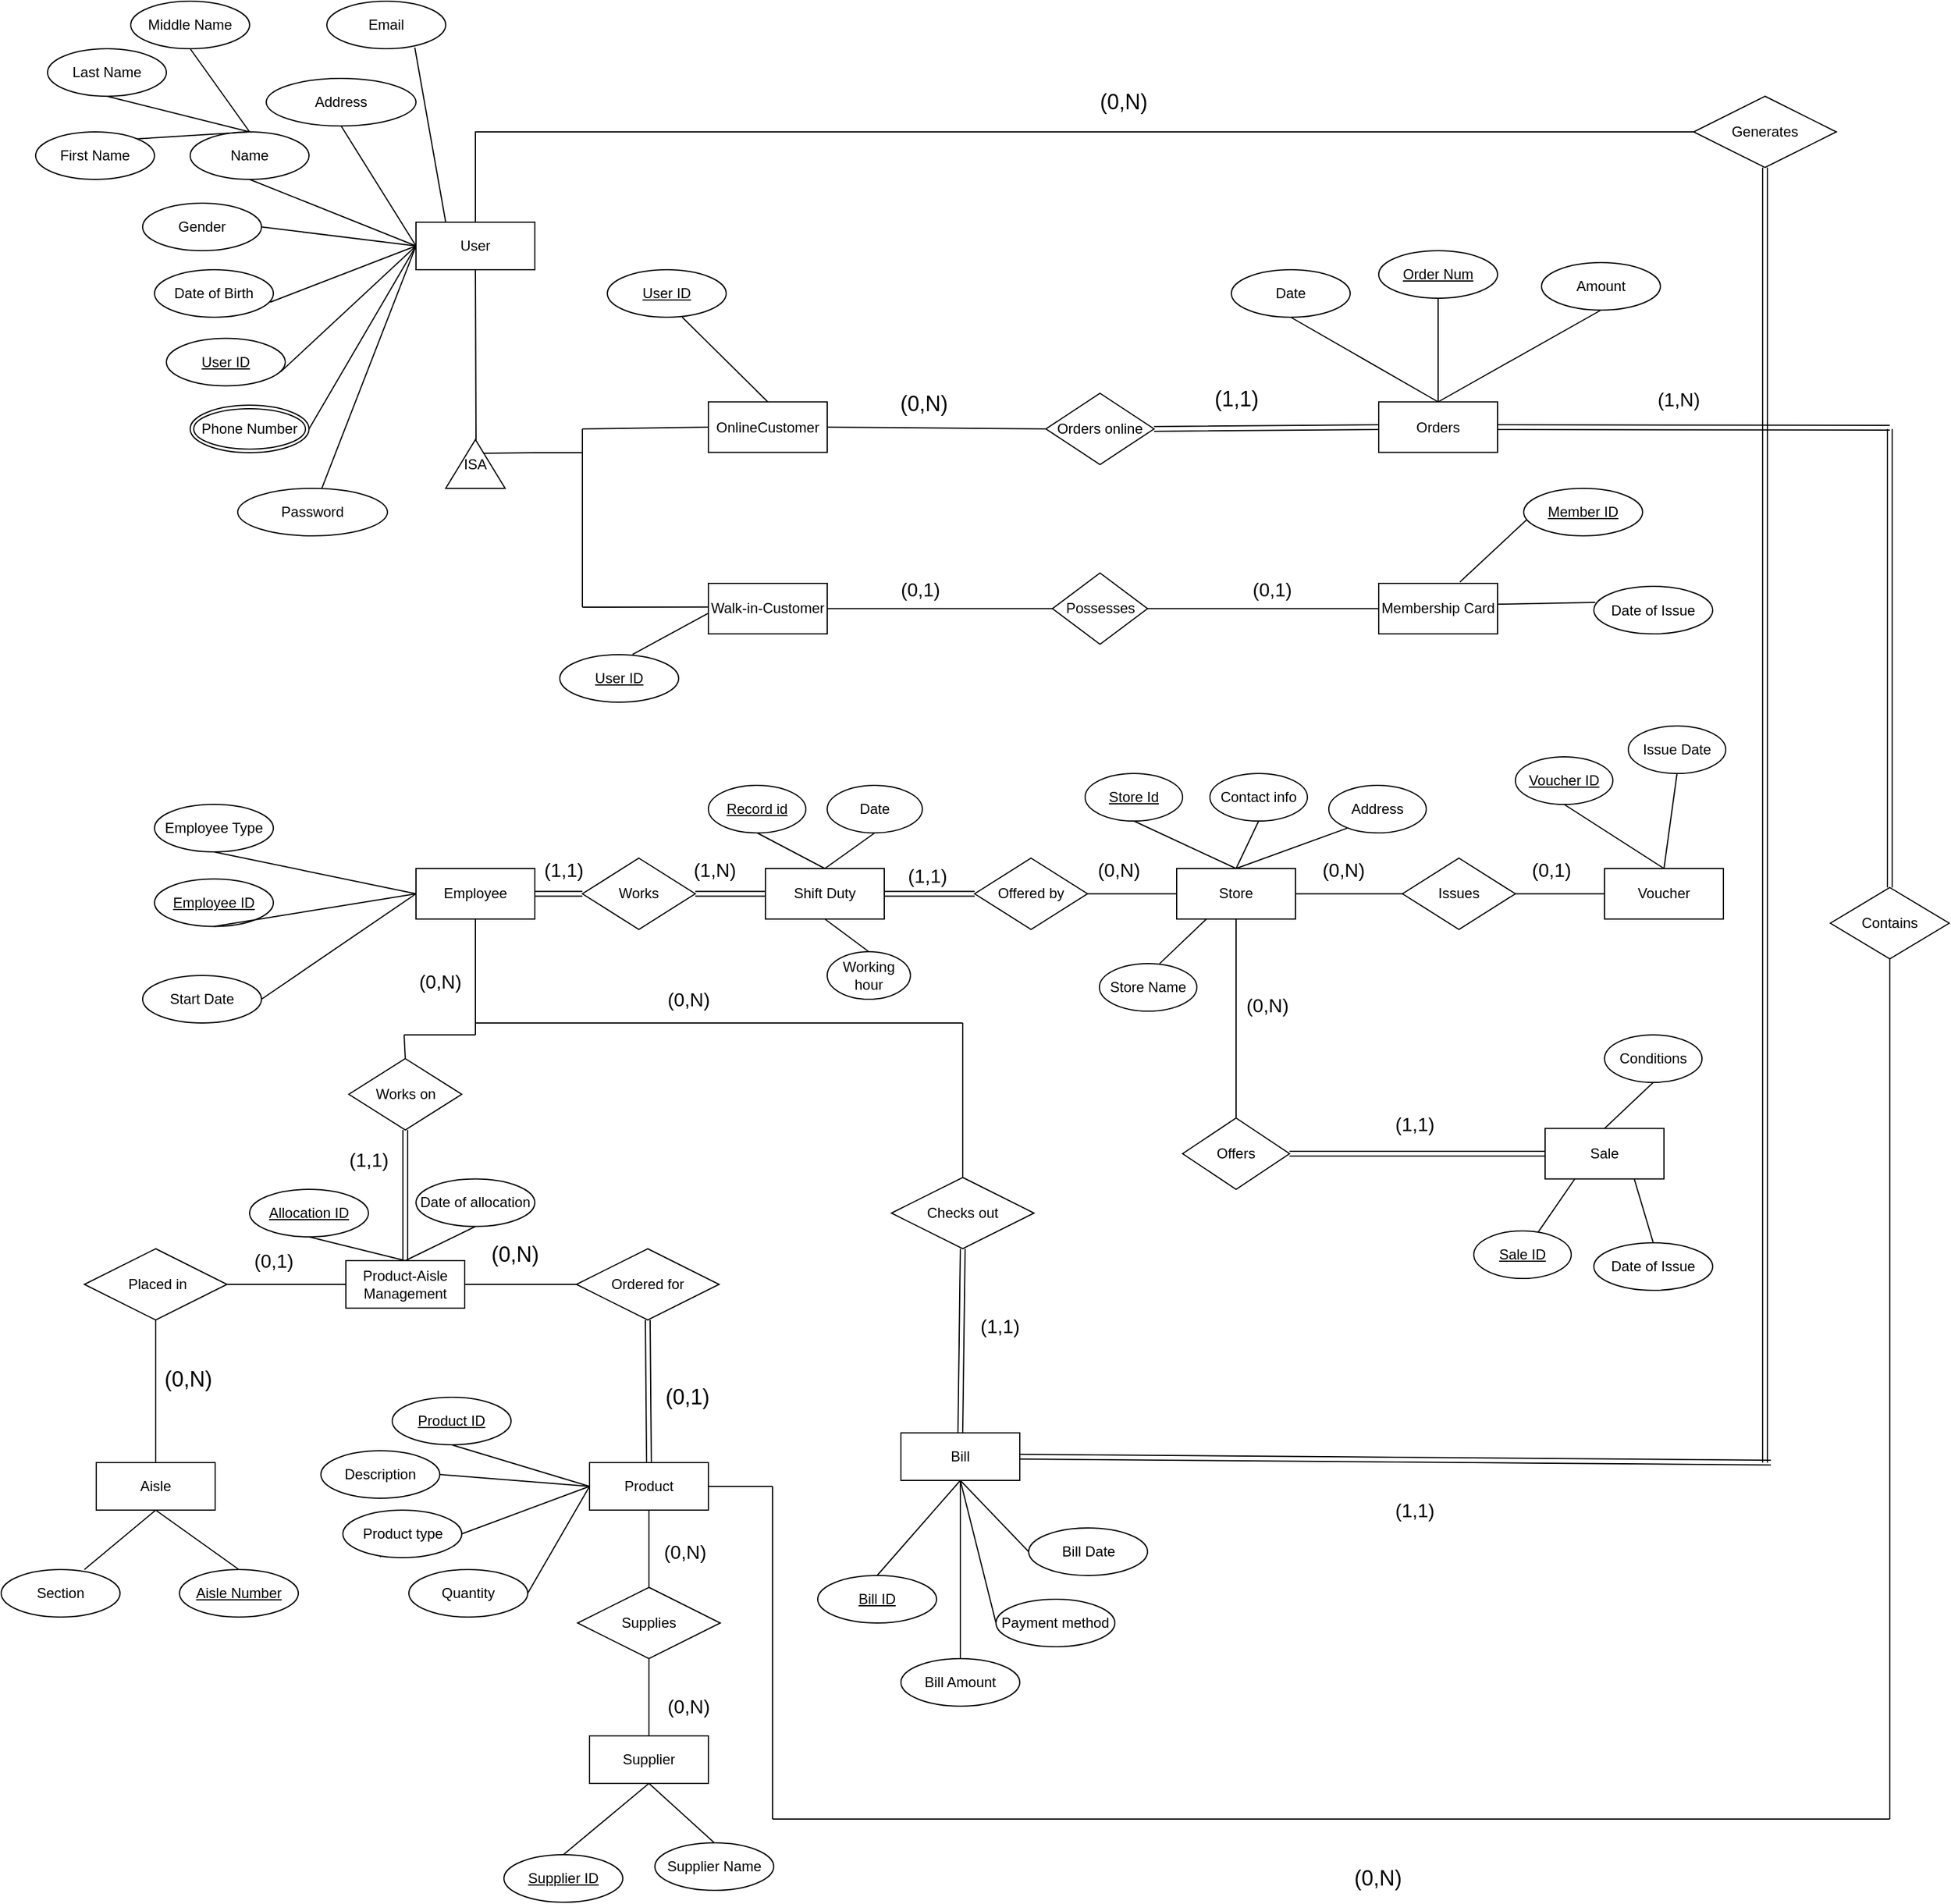<mxfile version="24.8.4">
  <diagram name="Page-1" id="OJHpDH6F5lSvorjCrwS0">
    <mxGraphModel dx="1410" dy="1512" grid="1" gridSize="10" guides="1" tooltips="1" connect="1" arrows="1" fold="1" page="1" pageScale="1" pageWidth="827" pageHeight="1169" background="none" math="0" shadow="0">
      <root>
        <mxCell id="0" />
        <mxCell id="1" parent="0" />
        <mxCell id="9179TzxeBBv2wxfT4U8i-2" value="User" style="rounded=0;arcSize=10;whiteSpace=wrap;html=1;align=center;labelBackgroundColor=none;" parent="1" vertex="1">
          <mxGeometry x="-120" y="-844" width="100" height="40" as="geometry" />
        </mxCell>
        <mxCell id="9179TzxeBBv2wxfT4U8i-3" value="User ID" style="ellipse;whiteSpace=wrap;html=1;align=center;fontStyle=4;labelBackgroundColor=none;rounded=0;" parent="1" vertex="1">
          <mxGeometry x="-330" y="-746.25" width="100" height="40" as="geometry" />
        </mxCell>
        <mxCell id="9179TzxeBBv2wxfT4U8i-4" value="Date of Birth" style="ellipse;whiteSpace=wrap;html=1;align=center;labelBackgroundColor=none;rounded=0;" parent="1" vertex="1">
          <mxGeometry x="-340" y="-804" width="100" height="40" as="geometry" />
        </mxCell>
        <mxCell id="9179TzxeBBv2wxfT4U8i-6" value="Gender" style="ellipse;whiteSpace=wrap;html=1;align=center;labelBackgroundColor=none;rounded=0;" parent="1" vertex="1">
          <mxGeometry x="-350" y="-860" width="100" height="40" as="geometry" />
        </mxCell>
        <mxCell id="9179TzxeBBv2wxfT4U8i-8" value="Address" style="ellipse;whiteSpace=wrap;html=1;align=center;labelBackgroundColor=none;rounded=0;" parent="1" vertex="1">
          <mxGeometry x="-246" y="-965" width="126" height="40" as="geometry" />
        </mxCell>
        <mxCell id="9179TzxeBBv2wxfT4U8i-9" value="Name" style="ellipse;whiteSpace=wrap;html=1;align=center;labelBackgroundColor=none;rounded=0;" parent="1" vertex="1">
          <mxGeometry x="-310" y="-920" width="100" height="40" as="geometry" />
        </mxCell>
        <mxCell id="9179TzxeBBv2wxfT4U8i-10" value="Last Name" style="ellipse;whiteSpace=wrap;html=1;align=center;labelBackgroundColor=none;rounded=0;" parent="1" vertex="1">
          <mxGeometry x="-430" y="-990" width="100" height="40" as="geometry" />
        </mxCell>
        <mxCell id="9179TzxeBBv2wxfT4U8i-11" value="First Name" style="ellipse;whiteSpace=wrap;html=1;align=center;labelBackgroundColor=none;rounded=0;" parent="1" vertex="1">
          <mxGeometry x="-440" y="-920" width="100" height="40" as="geometry" />
        </mxCell>
        <mxCell id="9179TzxeBBv2wxfT4U8i-12" value="Middle Name" style="ellipse;whiteSpace=wrap;html=1;align=center;labelBackgroundColor=none;rounded=0;" parent="1" vertex="1">
          <mxGeometry x="-360" y="-1030" width="100" height="40" as="geometry" />
        </mxCell>
        <mxCell id="9179TzxeBBv2wxfT4U8i-37" value="" style="endArrow=none;html=1;rounded=0;labelBackgroundColor=none;fontColor=default;exitX=0.96;exitY=0.708;exitDx=0;exitDy=0;exitPerimeter=0;entryX=0;entryY=0.5;entryDx=0;entryDy=0;" parent="1" source="9179TzxeBBv2wxfT4U8i-3" target="9179TzxeBBv2wxfT4U8i-2" edge="1">
          <mxGeometry relative="1" as="geometry">
            <mxPoint x="-194" y="-900" as="sourcePoint" />
            <mxPoint x="-70" y="-870" as="targetPoint" />
          </mxGeometry>
        </mxCell>
        <mxCell id="9179TzxeBBv2wxfT4U8i-38" value="" style="endArrow=none;html=1;rounded=0;entryX=0;entryY=0.5;entryDx=0;entryDy=0;exitX=0.973;exitY=0.684;exitDx=0;exitDy=0;labelBackgroundColor=none;fontColor=default;exitPerimeter=0;" parent="1" source="9179TzxeBBv2wxfT4U8i-4" target="9179TzxeBBv2wxfT4U8i-2" edge="1">
          <mxGeometry relative="1" as="geometry">
            <mxPoint x="-330" y="-750" as="sourcePoint" />
            <mxPoint x="-170" y="-750" as="targetPoint" />
          </mxGeometry>
        </mxCell>
        <mxCell id="9179TzxeBBv2wxfT4U8i-41" value="" style="endArrow=none;html=1;rounded=0;entryX=0.5;entryY=1;entryDx=0;entryDy=0;exitX=0.5;exitY=0;exitDx=0;exitDy=0;labelBackgroundColor=none;fontColor=default;" parent="1" source="9179TzxeBBv2wxfT4U8i-9" target="9179TzxeBBv2wxfT4U8i-10" edge="1">
          <mxGeometry relative="1" as="geometry">
            <mxPoint x="1.7" y="-1048.24" as="sourcePoint" />
            <mxPoint x="10" y="-1090" as="targetPoint" />
          </mxGeometry>
        </mxCell>
        <mxCell id="9179TzxeBBv2wxfT4U8i-42" value="" style="endArrow=none;html=1;rounded=0;exitX=0.5;exitY=0;exitDx=0;exitDy=0;labelBackgroundColor=none;fontColor=default;entryX=0.5;entryY=1;entryDx=0;entryDy=0;" parent="1" source="9179TzxeBBv2wxfT4U8i-9" target="9179TzxeBBv2wxfT4U8i-12" edge="1">
          <mxGeometry relative="1" as="geometry">
            <mxPoint x="36.6" y="-1047.88" as="sourcePoint" />
            <mxPoint x="90" y="-1080" as="targetPoint" />
          </mxGeometry>
        </mxCell>
        <mxCell id="9179TzxeBBv2wxfT4U8i-47" value="" style="endArrow=none;html=1;rounded=0;exitX=0;exitY=0.5;exitDx=0;exitDy=0;labelBackgroundColor=none;fontColor=default;entryX=1;entryY=0.5;entryDx=0;entryDy=0;" parent="1" source="9179TzxeBBv2wxfT4U8i-2" target="9179TzxeBBv2wxfT4U8i-6" edge="1">
          <mxGeometry relative="1" as="geometry">
            <mxPoint x="-380" y="-700" as="sourcePoint" />
            <mxPoint x="-70" y="-930" as="targetPoint" />
          </mxGeometry>
        </mxCell>
        <mxCell id="9179TzxeBBv2wxfT4U8i-48" value="" style="endArrow=none;html=1;rounded=0;entryX=0.5;entryY=1;entryDx=0;entryDy=0;exitX=0;exitY=0.5;exitDx=0;exitDy=0;labelBackgroundColor=none;fontColor=default;" parent="1" source="9179TzxeBBv2wxfT4U8i-2" target="9179TzxeBBv2wxfT4U8i-9" edge="1">
          <mxGeometry relative="1" as="geometry">
            <mxPoint x="-360" y="-460" as="sourcePoint" />
            <mxPoint x="-200" y="-460" as="targetPoint" />
          </mxGeometry>
        </mxCell>
        <mxCell id="9179TzxeBBv2wxfT4U8i-49" value="" style="endArrow=none;html=1;rounded=0;entryX=1;entryY=0;entryDx=0;entryDy=0;exitX=0.5;exitY=0;exitDx=0;exitDy=0;labelBackgroundColor=none;fontColor=default;" parent="1" source="9179TzxeBBv2wxfT4U8i-9" target="9179TzxeBBv2wxfT4U8i-11" edge="1">
          <mxGeometry relative="1" as="geometry">
            <mxPoint x="-120" y="-590" as="sourcePoint" />
            <mxPoint x="40" y="-590" as="targetPoint" />
          </mxGeometry>
        </mxCell>
        <mxCell id="9179TzxeBBv2wxfT4U8i-50" value="" style="endArrow=none;html=1;rounded=0;entryX=0.5;entryY=1;entryDx=0;entryDy=0;exitX=0;exitY=0.5;exitDx=0;exitDy=0;labelBackgroundColor=none;fontColor=default;" parent="1" source="9179TzxeBBv2wxfT4U8i-2" target="9179TzxeBBv2wxfT4U8i-8" edge="1">
          <mxGeometry relative="1" as="geometry">
            <mxPoint x="-70" y="-640" as="sourcePoint" />
            <mxPoint x="90" y="-640" as="targetPoint" />
          </mxGeometry>
        </mxCell>
        <mxCell id="9179TzxeBBv2wxfT4U8i-51" value="ISA" style="triangle;whiteSpace=wrap;html=1;direction=north;fillStyle=auto;labelBackgroundColor=none;" parent="1" vertex="1">
          <mxGeometry x="-95" y="-661" width="50" height="41" as="geometry" />
        </mxCell>
        <mxCell id="9179TzxeBBv2wxfT4U8i-52" value="Employee" style="rounded=0;whiteSpace=wrap;html=1;fillStyle=auto;labelBackgroundColor=none;" parent="1" vertex="1">
          <mxGeometry x="-120" y="-300" width="100" height="42.5" as="geometry" />
        </mxCell>
        <mxCell id="njY1YbPTtfIoSLw62Omg-64" value="Phone Number" style="ellipse;shape=doubleEllipse;margin=3;whiteSpace=wrap;html=1;align=center;labelBackgroundColor=none;" parent="1" vertex="1">
          <mxGeometry x="-310" y="-690" width="100" height="40" as="geometry" />
        </mxCell>
        <mxCell id="njY1YbPTtfIoSLw62Omg-66" value="" style="endArrow=none;html=1;rounded=0;labelBackgroundColor=none;fontColor=default;exitX=1;exitY=0.5;exitDx=0;exitDy=0;entryX=0;entryY=0.5;entryDx=0;entryDy=0;" parent="1" source="njY1YbPTtfIoSLw62Omg-64" target="9179TzxeBBv2wxfT4U8i-2" edge="1">
          <mxGeometry relative="1" as="geometry">
            <mxPoint x="-188" y="-882" as="sourcePoint" />
            <mxPoint x="-120" y="-850" as="targetPoint" />
          </mxGeometry>
        </mxCell>
        <mxCell id="OQcG7aROBmUX-weqK0BG-1" value="&lt;u&gt;Employee ID&lt;/u&gt;" style="ellipse;whiteSpace=wrap;html=1;align=center;labelBackgroundColor=none;rounded=0;" parent="1" vertex="1">
          <mxGeometry x="-340" y="-291.25" width="100" height="40" as="geometry" />
        </mxCell>
        <mxCell id="OQcG7aROBmUX-weqK0BG-2" value="Employee Type" style="ellipse;whiteSpace=wrap;html=1;align=center;labelBackgroundColor=none;rounded=0;" parent="1" vertex="1">
          <mxGeometry x="-340" y="-354" width="100" height="40" as="geometry" />
        </mxCell>
        <mxCell id="OQcG7aROBmUX-weqK0BG-3" value="Start Date" style="ellipse;whiteSpace=wrap;html=1;align=center;labelBackgroundColor=none;rounded=0;" parent="1" vertex="1">
          <mxGeometry x="-350" y="-210" width="100" height="40" as="geometry" />
        </mxCell>
        <mxCell id="OQcG7aROBmUX-weqK0BG-4" value="" style="endArrow=none;html=1;rounded=0;entryX=0.5;entryY=1;entryDx=0;entryDy=0;exitX=0;exitY=0.5;exitDx=0;exitDy=0;labelBackgroundColor=none;fontColor=default;" parent="1" source="9179TzxeBBv2wxfT4U8i-52" target="OQcG7aROBmUX-weqK0BG-1" edge="1">
          <mxGeometry relative="1" as="geometry">
            <mxPoint x="-10" y="-590" as="sourcePoint" />
            <mxPoint x="54" y="-631" as="targetPoint" />
          </mxGeometry>
        </mxCell>
        <mxCell id="OQcG7aROBmUX-weqK0BG-5" value="" style="endArrow=none;html=1;rounded=0;entryX=0.5;entryY=1;entryDx=0;entryDy=0;exitX=0;exitY=0.5;exitDx=0;exitDy=0;labelBackgroundColor=none;fontColor=default;" parent="1" source="9179TzxeBBv2wxfT4U8i-52" target="OQcG7aROBmUX-weqK0BG-2" edge="1">
          <mxGeometry relative="1" as="geometry">
            <mxPoint y="-580" as="sourcePoint" />
            <mxPoint x="64" y="-621" as="targetPoint" />
          </mxGeometry>
        </mxCell>
        <mxCell id="OQcG7aROBmUX-weqK0BG-6" value="" style="endArrow=none;html=1;rounded=0;exitX=0;exitY=0.5;exitDx=0;exitDy=0;labelBackgroundColor=none;fontColor=default;entryX=1;entryY=0.5;entryDx=0;entryDy=0;" parent="1" source="9179TzxeBBv2wxfT4U8i-52" target="OQcG7aROBmUX-weqK0BG-3" edge="1">
          <mxGeometry relative="1" as="geometry">
            <mxPoint x="10" y="-570" as="sourcePoint" />
            <mxPoint x="480" y="-650" as="targetPoint" />
          </mxGeometry>
        </mxCell>
        <mxCell id="OQcG7aROBmUX-weqK0BG-8" value="" style="endArrow=none;html=1;rounded=0;exitX=0.5;exitY=1;exitDx=0;exitDy=0;labelBackgroundColor=none;fontColor=default;" parent="1" source="9179TzxeBBv2wxfT4U8i-52" edge="1">
          <mxGeometry relative="1" as="geometry">
            <mxPoint x="-10" y="-570" as="sourcePoint" />
            <mxPoint x="-70" y="-160" as="targetPoint" />
          </mxGeometry>
        </mxCell>
        <mxCell id="OQcG7aROBmUX-weqK0BG-49" value="OnlineCustomer" style="rounded=0;whiteSpace=wrap;html=1;fillStyle=auto;labelBackgroundColor=none;" parent="1" vertex="1">
          <mxGeometry x="126" y="-692.75" width="100" height="42.5" as="geometry" />
        </mxCell>
        <mxCell id="OQcG7aROBmUX-weqK0BG-52" value="Walk-in-Customer" style="rounded=0;whiteSpace=wrap;html=1;fillStyle=auto;labelBackgroundColor=none;" parent="1" vertex="1">
          <mxGeometry x="126" y="-540" width="100" height="42.5" as="geometry" />
        </mxCell>
        <mxCell id="OQcG7aROBmUX-weqK0BG-58" value="" style="endArrow=none;html=1;rounded=0;exitX=0.5;exitY=1;exitDx=0;exitDy=0;labelBackgroundColor=none;fontColor=default;entryX=0.5;entryY=0;entryDx=0;entryDy=0;" parent="1" target="OQcG7aROBmUX-weqK0BG-49" edge="1">
          <mxGeometry relative="1" as="geometry">
            <mxPoint x="104" y="-764" as="sourcePoint" />
            <mxPoint x="306" y="-624" as="targetPoint" />
          </mxGeometry>
        </mxCell>
        <mxCell id="OQcG7aROBmUX-weqK0BG-73" value="Membership Card" style="rounded=0;whiteSpace=wrap;html=1;fillStyle=auto;labelBackgroundColor=none;" parent="1" vertex="1">
          <mxGeometry x="690" y="-540" width="100" height="42.5" as="geometry" />
        </mxCell>
        <mxCell id="OQcG7aROBmUX-weqK0BG-74" value="&lt;u&gt;Member ID&lt;/u&gt;" style="ellipse;whiteSpace=wrap;html=1;align=center;labelBackgroundColor=none;rounded=0;" parent="1" vertex="1">
          <mxGeometry x="812" y="-620" width="100" height="40" as="geometry" />
        </mxCell>
        <mxCell id="OQcG7aROBmUX-weqK0BG-76" value="Possesses" style="shape=rhombus;perimeter=rhombusPerimeter;whiteSpace=wrap;html=1;align=center;fillStyle=auto;labelBackgroundColor=none;" parent="1" vertex="1">
          <mxGeometry x="415.5" y="-548.75" width="80" height="60" as="geometry" />
        </mxCell>
        <mxCell id="OQcG7aROBmUX-weqK0BG-79" value="" style="endArrow=none;html=1;rounded=0;labelBackgroundColor=none;fontColor=default;exitX=1;exitY=0.5;exitDx=0;exitDy=0;entryX=0;entryY=0.5;entryDx=0;entryDy=0;" parent="1" source="OQcG7aROBmUX-weqK0BG-52" target="OQcG7aROBmUX-weqK0BG-76" edge="1">
          <mxGeometry relative="1" as="geometry">
            <mxPoint x="231" y="-518.75" as="sourcePoint" />
            <mxPoint x="340" y="-518.75" as="targetPoint" />
          </mxGeometry>
        </mxCell>
        <mxCell id="OQcG7aROBmUX-weqK0BG-80" value="" style="endArrow=none;html=1;rounded=0;labelBackgroundColor=none;fontColor=default;entryX=0;entryY=0.5;entryDx=0;entryDy=0;exitX=1;exitY=0.5;exitDx=0;exitDy=0;" parent="1" source="OQcG7aROBmUX-weqK0BG-76" target="OQcG7aROBmUX-weqK0BG-73" edge="1">
          <mxGeometry relative="1" as="geometry">
            <mxPoint x="590" y="-520" as="sourcePoint" />
            <mxPoint x="520" y="-605" as="targetPoint" />
          </mxGeometry>
        </mxCell>
        <mxCell id="OQcG7aROBmUX-weqK0BG-81" value="Shift Duty" style="rounded=0;whiteSpace=wrap;html=1;fillStyle=auto;labelBackgroundColor=none;" parent="1" vertex="1">
          <mxGeometry x="174" y="-300" width="100" height="42.5" as="geometry" />
        </mxCell>
        <mxCell id="OQcG7aROBmUX-weqK0BG-82" value="Works" style="shape=rhombus;perimeter=rhombusPerimeter;whiteSpace=wrap;html=1;align=center;fillStyle=auto;labelBackgroundColor=none;" parent="1" vertex="1">
          <mxGeometry x="20" y="-308.75" width="95" height="60" as="geometry" />
        </mxCell>
        <mxCell id="OQcG7aROBmUX-weqK0BG-83" value="" style="endArrow=none;html=1;rounded=0;entryX=0;entryY=0.5;entryDx=0;entryDy=0;exitX=1;exitY=0.5;exitDx=0;exitDy=0;labelBackgroundColor=none;fontColor=default;shape=link;" parent="1" source="9179TzxeBBv2wxfT4U8i-52" target="OQcG7aROBmUX-weqK0BG-82" edge="1">
          <mxGeometry relative="1" as="geometry">
            <mxPoint y="-300" as="sourcePoint" />
            <mxPoint y="-198" as="targetPoint" />
          </mxGeometry>
        </mxCell>
        <mxCell id="OQcG7aROBmUX-weqK0BG-84" value="" style="endArrow=none;html=1;rounded=0;exitX=1;exitY=0.5;exitDx=0;exitDy=0;labelBackgroundColor=none;fontColor=default;entryX=0;entryY=0.5;entryDx=0;entryDy=0;shape=link;" parent="1" source="OQcG7aROBmUX-weqK0BG-82" target="OQcG7aROBmUX-weqK0BG-81" edge="1">
          <mxGeometry relative="1" as="geometry">
            <mxPoint x="160" y="-220" as="sourcePoint" />
            <mxPoint x="170" y="-280" as="targetPoint" />
          </mxGeometry>
        </mxCell>
        <mxCell id="OQcG7aROBmUX-weqK0BG-85" value="&lt;u&gt;Record id&lt;/u&gt;" style="ellipse;whiteSpace=wrap;html=1;align=center;labelBackgroundColor=none;rounded=0;" parent="1" vertex="1">
          <mxGeometry x="126" y="-370" width="82" height="40" as="geometry" />
        </mxCell>
        <mxCell id="OQcG7aROBmUX-weqK0BG-86" value="Working hour" style="ellipse;whiteSpace=wrap;html=1;align=center;labelBackgroundColor=none;rounded=0;" parent="1" vertex="1">
          <mxGeometry x="226" y="-230" width="70" height="40" as="geometry" />
        </mxCell>
        <mxCell id="OQcG7aROBmUX-weqK0BG-87" value="Date" style="ellipse;whiteSpace=wrap;html=1;align=center;labelBackgroundColor=none;rounded=0;" parent="1" vertex="1">
          <mxGeometry x="226" y="-370" width="80" height="40" as="geometry" />
        </mxCell>
        <mxCell id="OQcG7aROBmUX-weqK0BG-88" value="" style="endArrow=none;html=1;rounded=0;labelBackgroundColor=none;fontColor=default;exitX=0.5;exitY=1;exitDx=0;exitDy=0;entryX=0.5;entryY=0;entryDx=0;entryDy=0;" parent="1" source="OQcG7aROBmUX-weqK0BG-81" target="OQcG7aROBmUX-weqK0BG-86" edge="1">
          <mxGeometry relative="1" as="geometry">
            <mxPoint x="225" y="-300" as="sourcePoint" />
            <mxPoint x="225" y="-340" as="targetPoint" />
          </mxGeometry>
        </mxCell>
        <mxCell id="OQcG7aROBmUX-weqK0BG-89" value="" style="endArrow=none;html=1;rounded=0;exitX=0.5;exitY=0;exitDx=0;exitDy=0;labelBackgroundColor=none;fontColor=default;entryX=0.5;entryY=1;entryDx=0;entryDy=0;" parent="1" source="OQcG7aROBmUX-weqK0BG-81" target="OQcG7aROBmUX-weqK0BG-87" edge="1">
          <mxGeometry relative="1" as="geometry">
            <mxPoint x="390" y="-250" as="sourcePoint" />
            <mxPoint x="449" y="-250" as="targetPoint" />
          </mxGeometry>
        </mxCell>
        <mxCell id="OQcG7aROBmUX-weqK0BG-90" value="" style="endArrow=none;html=1;rounded=0;labelBackgroundColor=none;fontColor=default;entryX=0.5;entryY=1;entryDx=0;entryDy=0;exitX=0.5;exitY=0;exitDx=0;exitDy=0;" parent="1" source="OQcG7aROBmUX-weqK0BG-81" target="OQcG7aROBmUX-weqK0BG-85" edge="1">
          <mxGeometry relative="1" as="geometry">
            <mxPoint x="230" y="-290" as="sourcePoint" />
            <mxPoint x="419" y="-270" as="targetPoint" />
          </mxGeometry>
        </mxCell>
        <mxCell id="OQcG7aROBmUX-weqK0BG-91" value="Offered by" style="shape=rhombus;perimeter=rhombusPerimeter;whiteSpace=wrap;html=1;align=center;fillStyle=auto;labelBackgroundColor=none;" parent="1" vertex="1">
          <mxGeometry x="350" y="-308.75" width="95" height="60" as="geometry" />
        </mxCell>
        <mxCell id="OQcG7aROBmUX-weqK0BG-92" value="" style="endArrow=none;html=1;rounded=0;exitX=1;exitY=0.5;exitDx=0;exitDy=0;labelBackgroundColor=none;fontColor=default;entryX=0;entryY=0.5;entryDx=0;entryDy=0;shape=link;" parent="1" source="OQcG7aROBmUX-weqK0BG-81" target="OQcG7aROBmUX-weqK0BG-91" edge="1">
          <mxGeometry relative="1" as="geometry">
            <mxPoint x="330" y="-320" as="sourcePoint" />
            <mxPoint x="389" y="-320" as="targetPoint" />
          </mxGeometry>
        </mxCell>
        <mxCell id="OQcG7aROBmUX-weqK0BG-93" value="Store" style="rounded=0;whiteSpace=wrap;html=1;fillStyle=auto;labelBackgroundColor=none;" parent="1" vertex="1">
          <mxGeometry x="520" y="-300" width="100" height="42.5" as="geometry" />
        </mxCell>
        <mxCell id="OQcG7aROBmUX-weqK0BG-94" value="" style="endArrow=none;html=1;rounded=0;exitX=1;exitY=0.5;exitDx=0;exitDy=0;labelBackgroundColor=none;fontColor=default;entryX=0;entryY=0.5;entryDx=0;entryDy=0;" parent="1" source="OQcG7aROBmUX-weqK0BG-91" target="OQcG7aROBmUX-weqK0BG-93" edge="1">
          <mxGeometry relative="1" as="geometry">
            <mxPoint x="470" y="-240" as="sourcePoint" />
            <mxPoint x="546" y="-240" as="targetPoint" />
          </mxGeometry>
        </mxCell>
        <mxCell id="OQcG7aROBmUX-weqK0BG-95" value="&lt;u&gt;Store Id&lt;/u&gt;" style="ellipse;whiteSpace=wrap;html=1;align=center;labelBackgroundColor=none;rounded=0;" parent="1" vertex="1">
          <mxGeometry x="443" y="-380" width="82" height="40" as="geometry" />
        </mxCell>
        <mxCell id="OQcG7aROBmUX-weqK0BG-96" value="Store Name" style="ellipse;whiteSpace=wrap;html=1;align=center;labelBackgroundColor=none;rounded=0;" parent="1" vertex="1">
          <mxGeometry x="455" y="-220" width="82" height="40" as="geometry" />
        </mxCell>
        <mxCell id="OQcG7aROBmUX-weqK0BG-97" value="Address" style="ellipse;whiteSpace=wrap;html=1;align=center;labelBackgroundColor=none;rounded=0;" parent="1" vertex="1">
          <mxGeometry x="648" y="-370" width="82" height="40" as="geometry" />
        </mxCell>
        <mxCell id="OQcG7aROBmUX-weqK0BG-98" value="Contact info" style="ellipse;whiteSpace=wrap;html=1;align=center;labelBackgroundColor=none;rounded=0;" parent="1" vertex="1">
          <mxGeometry x="548" y="-380" width="82" height="40" as="geometry" />
        </mxCell>
        <mxCell id="OQcG7aROBmUX-weqK0BG-99" value="" style="endArrow=none;html=1;rounded=0;exitX=0.5;exitY=0;exitDx=0;exitDy=0;labelBackgroundColor=none;fontColor=default;entryX=0.5;entryY=1;entryDx=0;entryDy=0;" parent="1" source="OQcG7aROBmUX-weqK0BG-93" target="OQcG7aROBmUX-weqK0BG-98" edge="1">
          <mxGeometry relative="1" as="geometry">
            <mxPoint x="560" y="-240" as="sourcePoint" />
            <mxPoint x="636" y="-240" as="targetPoint" />
          </mxGeometry>
        </mxCell>
        <mxCell id="OQcG7aROBmUX-weqK0BG-100" value="" style="endArrow=none;html=1;rounded=0;exitX=0.5;exitY=0;exitDx=0;exitDy=0;labelBackgroundColor=none;fontColor=default;entryX=0.188;entryY=0.901;entryDx=0;entryDy=0;entryPerimeter=0;" parent="1" source="OQcG7aROBmUX-weqK0BG-93" target="OQcG7aROBmUX-weqK0BG-97" edge="1">
          <mxGeometry relative="1" as="geometry">
            <mxPoint x="540" y="-230" as="sourcePoint" />
            <mxPoint x="616" y="-230" as="targetPoint" />
          </mxGeometry>
        </mxCell>
        <mxCell id="OQcG7aROBmUX-weqK0BG-101" value="" style="endArrow=none;html=1;rounded=0;exitX=0.25;exitY=1;exitDx=0;exitDy=0;labelBackgroundColor=none;fontColor=default;entryX=0.61;entryY=0.017;entryDx=0;entryDy=0;entryPerimeter=0;" parent="1" source="OQcG7aROBmUX-weqK0BG-93" target="OQcG7aROBmUX-weqK0BG-96" edge="1">
          <mxGeometry relative="1" as="geometry">
            <mxPoint x="560" y="-240" as="sourcePoint" />
            <mxPoint x="636" y="-240" as="targetPoint" />
            <Array as="points" />
          </mxGeometry>
        </mxCell>
        <mxCell id="OQcG7aROBmUX-weqK0BG-102" value="" style="endArrow=none;html=1;rounded=0;exitX=0.5;exitY=1;exitDx=0;exitDy=0;labelBackgroundColor=none;fontColor=default;entryX=0.5;entryY=0;entryDx=0;entryDy=0;" parent="1" source="OQcG7aROBmUX-weqK0BG-95" target="OQcG7aROBmUX-weqK0BG-93" edge="1">
          <mxGeometry relative="1" as="geometry">
            <mxPoint x="540" y="-240" as="sourcePoint" />
            <mxPoint x="616" y="-240" as="targetPoint" />
          </mxGeometry>
        </mxCell>
        <mxCell id="OQcG7aROBmUX-weqK0BG-108" value="Product-Aisle Management" style="rounded=0;arcSize=10;whiteSpace=wrap;html=1;align=center;labelBackgroundColor=none;" parent="1" vertex="1">
          <mxGeometry x="-179" y="30" width="100" height="40" as="geometry" />
        </mxCell>
        <mxCell id="OQcG7aROBmUX-weqK0BG-109" value="" style="endArrow=none;html=1;rounded=0;entryX=0.5;entryY=0;entryDx=0;entryDy=0;labelBackgroundColor=none;fontColor=default;exitX=0.5;exitY=1;exitDx=0;exitDy=0;shape=link;" parent="1" source="SYYZpPilES1rbt3dCbsm-26" target="OQcG7aROBmUX-weqK0BG-108" edge="1">
          <mxGeometry relative="1" as="geometry">
            <mxPoint x="-130" y="-100" as="sourcePoint" />
            <mxPoint x="20" y="40" as="targetPoint" />
          </mxGeometry>
        </mxCell>
        <mxCell id="OQcG7aROBmUX-weqK0BG-110" value="" style="endArrow=none;html=1;rounded=0;exitX=0.5;exitY=1;exitDx=0;exitDy=0;labelBackgroundColor=none;fontColor=default;entryX=0.978;entryY=0.51;entryDx=0;entryDy=0;entryPerimeter=0;" parent="1" source="9179TzxeBBv2wxfT4U8i-2" target="9179TzxeBBv2wxfT4U8i-51" edge="1">
          <mxGeometry relative="1" as="geometry">
            <mxPoint x="-100" y="-680" as="sourcePoint" />
            <mxPoint x="-70" y="-525" as="targetPoint" />
          </mxGeometry>
        </mxCell>
        <mxCell id="OQcG7aROBmUX-weqK0BG-112" value="&amp;nbsp;Placed in" style="shape=rhombus;perimeter=rhombusPerimeter;whiteSpace=wrap;html=1;align=center;fillStyle=auto;labelBackgroundColor=none;" parent="1" vertex="1">
          <mxGeometry x="-399" y="20" width="120" height="60" as="geometry" />
        </mxCell>
        <mxCell id="OQcG7aROBmUX-weqK0BG-113" value="Ordered for" style="shape=rhombus;perimeter=rhombusPerimeter;whiteSpace=wrap;html=1;align=center;fillStyle=auto;labelBackgroundColor=none;" parent="1" vertex="1">
          <mxGeometry x="15" y="20" width="120" height="60" as="geometry" />
        </mxCell>
        <mxCell id="OQcG7aROBmUX-weqK0BG-114" value="Supplies" style="shape=rhombus;perimeter=rhombusPerimeter;whiteSpace=wrap;html=1;align=center;fillStyle=auto;labelBackgroundColor=none;" parent="1" vertex="1">
          <mxGeometry x="16" y="305" width="120" height="60" as="geometry" />
        </mxCell>
        <mxCell id="OQcG7aROBmUX-weqK0BG-115" value="Aisle" style="rounded=0;arcSize=10;whiteSpace=wrap;html=1;align=center;labelBackgroundColor=none;" parent="1" vertex="1">
          <mxGeometry x="-389" y="200" width="100" height="40" as="geometry" />
        </mxCell>
        <mxCell id="OQcG7aROBmUX-weqK0BG-116" value="Product" style="rounded=0;arcSize=10;whiteSpace=wrap;html=1;align=center;labelBackgroundColor=none;" parent="1" vertex="1">
          <mxGeometry x="26" y="200" width="100" height="40" as="geometry" />
        </mxCell>
        <mxCell id="OQcG7aROBmUX-weqK0BG-117" value="Supplier" style="rounded=0;arcSize=10;whiteSpace=wrap;html=1;align=center;labelBackgroundColor=none;" parent="1" vertex="1">
          <mxGeometry x="26" y="430" width="100" height="40" as="geometry" />
        </mxCell>
        <mxCell id="OQcG7aROBmUX-weqK0BG-118" value="" style="endArrow=none;html=1;rounded=0;entryX=0.5;entryY=0;entryDx=0;entryDy=0;exitX=0.5;exitY=1;exitDx=0;exitDy=0;labelBackgroundColor=none;fontColor=default;" parent="1" source="OQcG7aROBmUX-weqK0BG-112" target="OQcG7aROBmUX-weqK0BG-115" edge="1">
          <mxGeometry relative="1" as="geometry">
            <mxPoint x="-259" y="190" as="sourcePoint" />
            <mxPoint x="-259" y="310" as="targetPoint" />
          </mxGeometry>
        </mxCell>
        <mxCell id="OQcG7aROBmUX-weqK0BG-120" value="" style="endArrow=none;html=1;rounded=0;entryX=0.5;entryY=0;entryDx=0;entryDy=0;exitX=0.5;exitY=1;exitDx=0;exitDy=0;labelBackgroundColor=none;fontColor=default;" parent="1" source="OQcG7aROBmUX-weqK0BG-116" target="OQcG7aROBmUX-weqK0BG-114" edge="1">
          <mxGeometry relative="1" as="geometry">
            <mxPoint x="-99" y="360" as="sourcePoint" />
            <mxPoint x="-99" y="480" as="targetPoint" />
          </mxGeometry>
        </mxCell>
        <mxCell id="OQcG7aROBmUX-weqK0BG-121" value="" style="endArrow=none;html=1;rounded=0;entryX=0.5;entryY=0;entryDx=0;entryDy=0;exitX=0.5;exitY=1;exitDx=0;exitDy=0;labelBackgroundColor=none;fontColor=default;" parent="1" source="OQcG7aROBmUX-weqK0BG-114" target="OQcG7aROBmUX-weqK0BG-117" edge="1">
          <mxGeometry relative="1" as="geometry">
            <mxPoint x="-189" y="490" as="sourcePoint" />
            <mxPoint x="-189" y="610" as="targetPoint" />
          </mxGeometry>
        </mxCell>
        <mxCell id="OQcG7aROBmUX-weqK0BG-122" value="" style="endArrow=none;html=1;rounded=0;entryX=0;entryY=0.5;entryDx=0;entryDy=0;exitX=1;exitY=0.5;exitDx=0;exitDy=0;labelBackgroundColor=none;fontColor=default;" parent="1" source="OQcG7aROBmUX-weqK0BG-112" target="OQcG7aROBmUX-weqK0BG-108" edge="1">
          <mxGeometry relative="1" as="geometry">
            <mxPoint x="-179" y="110" as="sourcePoint" />
            <mxPoint x="-179" y="230" as="targetPoint" />
          </mxGeometry>
        </mxCell>
        <mxCell id="OQcG7aROBmUX-weqK0BG-123" value="" style="endArrow=none;html=1;rounded=0;entryX=0;entryY=0.5;entryDx=0;entryDy=0;labelBackgroundColor=none;fontColor=default;exitX=1;exitY=0.5;exitDx=0;exitDy=0;" parent="1" source="OQcG7aROBmUX-weqK0BG-108" target="OQcG7aROBmUX-weqK0BG-113" edge="1">
          <mxGeometry relative="1" as="geometry">
            <mxPoint x="-79" y="40" as="sourcePoint" />
            <mxPoint x="-149" y="320" as="targetPoint" />
          </mxGeometry>
        </mxCell>
        <mxCell id="OQcG7aROBmUX-weqK0BG-125" value="&lt;u&gt;Allocation ID&lt;/u&gt;" style="ellipse;whiteSpace=wrap;html=1;align=center;labelBackgroundColor=none;rounded=0;gradientDirection=north;" parent="1" vertex="1">
          <mxGeometry x="-260" y="-30" width="100" height="40" as="geometry" />
        </mxCell>
        <mxCell id="OQcG7aROBmUX-weqK0BG-126" value="Date of allocation" style="ellipse;whiteSpace=wrap;html=1;align=center;labelBackgroundColor=none;rounded=0;gradientDirection=north;" parent="1" vertex="1">
          <mxGeometry x="-120" y="-38.75" width="100" height="40" as="geometry" />
        </mxCell>
        <mxCell id="OQcG7aROBmUX-weqK0BG-127" value="Section" style="ellipse;whiteSpace=wrap;html=1;align=center;labelBackgroundColor=none;rounded=0;gradientDirection=north;" parent="1" vertex="1">
          <mxGeometry x="-469" y="290" width="100" height="40" as="geometry" />
        </mxCell>
        <mxCell id="OQcG7aROBmUX-weqK0BG-128" value="&lt;u&gt;Aisle Number&lt;/u&gt;" style="ellipse;whiteSpace=wrap;html=1;align=center;labelBackgroundColor=none;rounded=0;gradientDirection=north;" parent="1" vertex="1">
          <mxGeometry x="-319" y="290" width="100" height="40" as="geometry" />
        </mxCell>
        <mxCell id="OQcG7aROBmUX-weqK0BG-129" value="Description" style="ellipse;whiteSpace=wrap;html=1;align=center;labelBackgroundColor=none;rounded=0;gradientDirection=north;" parent="1" vertex="1">
          <mxGeometry x="-200" y="190" width="100" height="40" as="geometry" />
        </mxCell>
        <mxCell id="SYYZpPilES1rbt3dCbsm-28" style="edgeStyle=orthogonalEdgeStyle;rounded=0;orthogonalLoop=1;jettySize=auto;html=1;exitX=0;exitY=1;exitDx=0;exitDy=0;" parent="1" source="OQcG7aROBmUX-weqK0BG-130" edge="1">
          <mxGeometry relative="1" as="geometry">
            <mxPoint x="-150" y="280" as="targetPoint" />
          </mxGeometry>
        </mxCell>
        <mxCell id="OQcG7aROBmUX-weqK0BG-130" value="Product type" style="ellipse;whiteSpace=wrap;html=1;align=center;labelBackgroundColor=none;rounded=0;gradientDirection=north;" parent="1" vertex="1">
          <mxGeometry x="-181.5" y="240" width="100" height="40" as="geometry" />
        </mxCell>
        <mxCell id="OQcG7aROBmUX-weqK0BG-131" value="Quantity" style="ellipse;whiteSpace=wrap;html=1;align=center;labelBackgroundColor=none;rounded=0;gradientDirection=north;" parent="1" vertex="1">
          <mxGeometry x="-126" y="290" width="100" height="40" as="geometry" />
        </mxCell>
        <mxCell id="OQcG7aROBmUX-weqK0BG-132" value="&lt;u&gt;Product ID&lt;/u&gt;" style="ellipse;whiteSpace=wrap;html=1;align=center;labelBackgroundColor=none;rounded=0;gradientDirection=north;" parent="1" vertex="1">
          <mxGeometry x="-140" y="145" width="100" height="40" as="geometry" />
        </mxCell>
        <mxCell id="OQcG7aROBmUX-weqK0BG-133" value="" style="endArrow=none;html=1;rounded=0;entryX=0.5;entryY=0;entryDx=0;entryDy=0;exitX=0.5;exitY=1;exitDx=0;exitDy=0;labelBackgroundColor=none;fontColor=default;" parent="1" source="OQcG7aROBmUX-weqK0BG-125" target="OQcG7aROBmUX-weqK0BG-108" edge="1">
          <mxGeometry relative="1" as="geometry">
            <mxPoint x="-559" y="200" as="sourcePoint" />
            <mxPoint x="-559" y="320" as="targetPoint" />
          </mxGeometry>
        </mxCell>
        <mxCell id="OQcG7aROBmUX-weqK0BG-134" value="&lt;u&gt;Supplier ID&lt;/u&gt;" style="ellipse;whiteSpace=wrap;html=1;align=center;labelBackgroundColor=none;rounded=0;gradientDirection=north;" parent="1" vertex="1">
          <mxGeometry x="-46" y="530" width="100" height="40" as="geometry" />
        </mxCell>
        <mxCell id="OQcG7aROBmUX-weqK0BG-135" value="Supplier Name" style="ellipse;whiteSpace=wrap;html=1;align=center;labelBackgroundColor=none;rounded=0;gradientDirection=north;" parent="1" vertex="1">
          <mxGeometry x="81" y="520" width="100" height="40" as="geometry" />
        </mxCell>
        <mxCell id="OQcG7aROBmUX-weqK0BG-137" value="" style="endArrow=none;html=1;rounded=0;entryX=0.5;entryY=1;entryDx=0;entryDy=0;labelBackgroundColor=none;fontColor=default;exitX=0.5;exitY=0;exitDx=0;exitDy=0;" parent="1" source="OQcG7aROBmUX-weqK0BG-108" target="OQcG7aROBmUX-weqK0BG-126" edge="1">
          <mxGeometry relative="1" as="geometry">
            <mxPoint x="-29" y="40" as="sourcePoint" />
            <mxPoint x="192" y="-70" as="targetPoint" />
          </mxGeometry>
        </mxCell>
        <mxCell id="OQcG7aROBmUX-weqK0BG-138" value="" style="endArrow=none;html=1;rounded=0;entryX=0.5;entryY=0;entryDx=0;entryDy=0;exitX=0.5;exitY=1;exitDx=0;exitDy=0;labelBackgroundColor=none;fontColor=default;" parent="1" source="OQcG7aROBmUX-weqK0BG-115" edge="1">
          <mxGeometry relative="1" as="geometry">
            <mxPoint x="-469" y="250" as="sourcePoint" />
            <mxPoint x="-399" y="290" as="targetPoint" />
          </mxGeometry>
        </mxCell>
        <mxCell id="OQcG7aROBmUX-weqK0BG-139" value="" style="endArrow=none;html=1;rounded=0;entryX=0.5;entryY=0;entryDx=0;entryDy=0;exitX=0.5;exitY=1;exitDx=0;exitDy=0;labelBackgroundColor=none;fontColor=default;" parent="1" source="OQcG7aROBmUX-weqK0BG-115" target="OQcG7aROBmUX-weqK0BG-128" edge="1">
          <mxGeometry relative="1" as="geometry">
            <mxPoint x="-389" y="410" as="sourcePoint" />
            <mxPoint x="-308" y="450" as="targetPoint" />
          </mxGeometry>
        </mxCell>
        <mxCell id="OQcG7aROBmUX-weqK0BG-140" value="" style="endArrow=none;html=1;rounded=0;exitX=0.5;exitY=1;exitDx=0;exitDy=0;labelBackgroundColor=none;fontColor=default;entryX=0;entryY=0.5;entryDx=0;entryDy=0;" parent="1" source="OQcG7aROBmUX-weqK0BG-132" target="OQcG7aROBmUX-weqK0BG-116" edge="1">
          <mxGeometry relative="1" as="geometry">
            <mxPoint x="-159" y="360" as="sourcePoint" />
            <mxPoint x="15" y="210" as="targetPoint" />
          </mxGeometry>
        </mxCell>
        <mxCell id="OQcG7aROBmUX-weqK0BG-141" value="" style="endArrow=none;html=1;rounded=0;entryX=0;entryY=0.5;entryDx=0;entryDy=0;exitX=1;exitY=0.5;exitDx=0;exitDy=0;labelBackgroundColor=none;fontColor=default;" parent="1" source="OQcG7aROBmUX-weqK0BG-129" target="OQcG7aROBmUX-weqK0BG-116" edge="1">
          <mxGeometry relative="1" as="geometry">
            <mxPoint x="-189" y="370" as="sourcePoint" />
            <mxPoint x="-108" y="410" as="targetPoint" />
          </mxGeometry>
        </mxCell>
        <mxCell id="OQcG7aROBmUX-weqK0BG-142" value="" style="endArrow=none;html=1;rounded=0;entryX=0;entryY=0.5;entryDx=0;entryDy=0;exitX=1;exitY=0.5;exitDx=0;exitDy=0;labelBackgroundColor=none;fontColor=default;" parent="1" source="OQcG7aROBmUX-weqK0BG-130" target="OQcG7aROBmUX-weqK0BG-116" edge="1">
          <mxGeometry relative="1" as="geometry">
            <mxPoint x="-69" y="330" as="sourcePoint" />
            <mxPoint x="12" y="370" as="targetPoint" />
          </mxGeometry>
        </mxCell>
        <mxCell id="OQcG7aROBmUX-weqK0BG-143" value="" style="endArrow=none;html=1;rounded=0;entryX=0;entryY=0.5;entryDx=0;entryDy=0;exitX=1;exitY=0.5;exitDx=0;exitDy=0;labelBackgroundColor=none;fontColor=default;" parent="1" source="OQcG7aROBmUX-weqK0BG-131" target="OQcG7aROBmUX-weqK0BG-116" edge="1">
          <mxGeometry relative="1" as="geometry">
            <mxPoint x="-169" y="420" as="sourcePoint" />
            <mxPoint x="-88" y="460" as="targetPoint" />
          </mxGeometry>
        </mxCell>
        <mxCell id="OQcG7aROBmUX-weqK0BG-144" value="" style="endArrow=none;html=1;rounded=0;entryX=0.5;entryY=0;entryDx=0;entryDy=0;exitX=0.5;exitY=1;exitDx=0;exitDy=0;labelBackgroundColor=none;fontColor=default;" parent="1" source="OQcG7aROBmUX-weqK0BG-117" target="OQcG7aROBmUX-weqK0BG-134" edge="1">
          <mxGeometry relative="1" as="geometry">
            <mxPoint x="-119" y="440" as="sourcePoint" />
            <mxPoint x="-38" y="480" as="targetPoint" />
          </mxGeometry>
        </mxCell>
        <mxCell id="OQcG7aROBmUX-weqK0BG-146" value="Issues" style="shape=rhombus;perimeter=rhombusPerimeter;whiteSpace=wrap;html=1;align=center;fillStyle=auto;labelBackgroundColor=none;" parent="1" vertex="1">
          <mxGeometry x="710" y="-308.75" width="95" height="60" as="geometry" />
        </mxCell>
        <mxCell id="OQcG7aROBmUX-weqK0BG-147" value="Voucher" style="rounded=0;whiteSpace=wrap;html=1;fillStyle=auto;labelBackgroundColor=none;" parent="1" vertex="1">
          <mxGeometry x="880" y="-300" width="100" height="42.5" as="geometry" />
        </mxCell>
        <mxCell id="OQcG7aROBmUX-weqK0BG-149" value="" style="endArrow=none;html=1;rounded=0;exitX=1;exitY=0.5;exitDx=0;exitDy=0;labelBackgroundColor=none;fontColor=default;entryX=0;entryY=0.5;entryDx=0;entryDy=0;" parent="1" source="OQcG7aROBmUX-weqK0BG-93" target="OQcG7aROBmUX-weqK0BG-146" edge="1">
          <mxGeometry relative="1" as="geometry">
            <mxPoint x="670" y="-220" as="sourcePoint" />
            <mxPoint x="745" y="-220" as="targetPoint" />
          </mxGeometry>
        </mxCell>
        <mxCell id="OQcG7aROBmUX-weqK0BG-150" value="" style="endArrow=none;html=1;rounded=0;exitX=1;exitY=0.5;exitDx=0;exitDy=0;labelBackgroundColor=none;fontColor=default;entryX=0;entryY=0.5;entryDx=0;entryDy=0;" parent="1" source="OQcG7aROBmUX-weqK0BG-146" target="OQcG7aROBmUX-weqK0BG-147" edge="1">
          <mxGeometry relative="1" as="geometry">
            <mxPoint x="810" y="-190" as="sourcePoint" />
            <mxPoint x="885" y="-190" as="targetPoint" />
          </mxGeometry>
        </mxCell>
        <mxCell id="OQcG7aROBmUX-weqK0BG-151" value="&lt;u&gt;Voucher ID&lt;/u&gt;" style="ellipse;whiteSpace=wrap;html=1;align=center;labelBackgroundColor=none;rounded=0;" parent="1" vertex="1">
          <mxGeometry x="805" y="-394" width="82" height="40" as="geometry" />
        </mxCell>
        <mxCell id="OQcG7aROBmUX-weqK0BG-152" value="Issue Date" style="ellipse;whiteSpace=wrap;html=1;align=center;labelBackgroundColor=none;rounded=0;" parent="1" vertex="1">
          <mxGeometry x="900" y="-420" width="82" height="40" as="geometry" />
        </mxCell>
        <mxCell id="OQcG7aROBmUX-weqK0BG-153" value="" style="endArrow=none;html=1;rounded=0;exitX=0.5;exitY=1;exitDx=0;exitDy=0;labelBackgroundColor=none;fontColor=default;entryX=0.5;entryY=0;entryDx=0;entryDy=0;" parent="1" source="OQcG7aROBmUX-weqK0BG-151" target="OQcG7aROBmUX-weqK0BG-147" edge="1">
          <mxGeometry relative="1" as="geometry">
            <mxPoint x="1050" y="-510" as="sourcePoint" />
            <mxPoint x="1201" y="-550" as="targetPoint" />
          </mxGeometry>
        </mxCell>
        <mxCell id="OQcG7aROBmUX-weqK0BG-154" value="" style="endArrow=none;html=1;rounded=0;exitX=0.5;exitY=0;exitDx=0;exitDy=0;labelBackgroundColor=none;fontColor=default;entryX=0.5;entryY=1;entryDx=0;entryDy=0;" parent="1" source="OQcG7aROBmUX-weqK0BG-147" target="OQcG7aROBmUX-weqK0BG-152" edge="1">
          <mxGeometry relative="1" as="geometry">
            <mxPoint x="1170" y="-420" as="sourcePoint" />
            <mxPoint x="1321" y="-460" as="targetPoint" />
          </mxGeometry>
        </mxCell>
        <mxCell id="OQcG7aROBmUX-weqK0BG-155" value="Sale" style="rounded=0;whiteSpace=wrap;html=1;fillStyle=auto;labelBackgroundColor=none;" parent="1" vertex="1">
          <mxGeometry x="830" y="-81.25" width="100" height="42.5" as="geometry" />
        </mxCell>
        <mxCell id="OQcG7aROBmUX-weqK0BG-156" value="" style="endArrow=none;html=1;rounded=0;exitX=1;exitY=0.5;exitDx=0;exitDy=0;labelBackgroundColor=none;fontColor=default;entryX=0;entryY=0.5;entryDx=0;entryDy=0;shape=link;" parent="1" source="OQcG7aROBmUX-weqK0BG-163" target="OQcG7aROBmUX-weqK0BG-155" edge="1">
          <mxGeometry relative="1" as="geometry">
            <mxPoint x="808" y="-129" as="sourcePoint" />
            <mxPoint x="888" y="-40" as="targetPoint" />
          </mxGeometry>
        </mxCell>
        <mxCell id="OQcG7aROBmUX-weqK0BG-157" value="&lt;u&gt;Sale ID&lt;/u&gt;" style="ellipse;whiteSpace=wrap;html=1;align=center;labelBackgroundColor=none;rounded=0;" parent="1" vertex="1">
          <mxGeometry x="770" y="5" width="82" height="40" as="geometry" />
        </mxCell>
        <mxCell id="OQcG7aROBmUX-weqK0BG-158" value="Conditions" style="ellipse;whiteSpace=wrap;html=1;align=center;labelBackgroundColor=none;rounded=0;" parent="1" vertex="1">
          <mxGeometry x="880" y="-160" width="82" height="40" as="geometry" />
        </mxCell>
        <mxCell id="OQcG7aROBmUX-weqK0BG-159" value="" style="endArrow=none;html=1;rounded=0;labelBackgroundColor=none;fontColor=default;entryX=0.25;entryY=1;entryDx=0;entryDy=0;" parent="1" source="OQcG7aROBmUX-weqK0BG-157" target="OQcG7aROBmUX-weqK0BG-155" edge="1">
          <mxGeometry relative="1" as="geometry">
            <mxPoint x="1053" y="-360" as="sourcePoint" />
            <mxPoint x="1204" y="-400" as="targetPoint" />
          </mxGeometry>
        </mxCell>
        <mxCell id="OQcG7aROBmUX-weqK0BG-160" value="" style="endArrow=none;html=1;rounded=0;exitX=0.5;exitY=0;exitDx=0;exitDy=0;labelBackgroundColor=none;fontColor=default;entryX=0.5;entryY=1;entryDx=0;entryDy=0;" parent="1" source="OQcG7aROBmUX-weqK0BG-155" target="OQcG7aROBmUX-weqK0BG-158" edge="1">
          <mxGeometry relative="1" as="geometry">
            <mxPoint x="1173" y="-270" as="sourcePoint" />
            <mxPoint x="1324" y="-310" as="targetPoint" />
          </mxGeometry>
        </mxCell>
        <mxCell id="OQcG7aROBmUX-weqK0BG-161" value="Date of Issue" style="ellipse;whiteSpace=wrap;html=1;align=center;labelBackgroundColor=none;rounded=0;" parent="1" vertex="1">
          <mxGeometry x="871" y="15" width="100" height="40" as="geometry" />
        </mxCell>
        <mxCell id="OQcG7aROBmUX-weqK0BG-162" value="" style="endArrow=none;html=1;rounded=0;exitX=0.5;exitY=0;exitDx=0;exitDy=0;labelBackgroundColor=none;fontColor=default;" parent="1" source="OQcG7aROBmUX-weqK0BG-155" edge="1">
          <mxGeometry relative="1" as="geometry">
            <mxPoint x="1080" y="-150" as="sourcePoint" />
            <mxPoint x="880" y="-81" as="targetPoint" />
          </mxGeometry>
        </mxCell>
        <mxCell id="OQcG7aROBmUX-weqK0BG-163" value="Offers" style="shape=rhombus;perimeter=rhombusPerimeter;whiteSpace=wrap;html=1;align=center;fillStyle=auto;labelBackgroundColor=none;" parent="1" vertex="1">
          <mxGeometry x="525" y="-90" width="90" height="60" as="geometry" />
        </mxCell>
        <mxCell id="OQcG7aROBmUX-weqK0BG-167" value="Orders" style="rounded=0;whiteSpace=wrap;html=1;fillStyle=auto;labelBackgroundColor=none;" parent="1" vertex="1">
          <mxGeometry x="690" y="-692.75" width="100" height="42.5" as="geometry" />
        </mxCell>
        <mxCell id="OQcG7aROBmUX-weqK0BG-168" value="&lt;u&gt;Order Num&lt;/u&gt;" style="ellipse;whiteSpace=wrap;html=1;align=center;labelBackgroundColor=none;rounded=0;" parent="1" vertex="1">
          <mxGeometry x="690" y="-820" width="100" height="40" as="geometry" />
        </mxCell>
        <mxCell id="OQcG7aROBmUX-weqK0BG-169" value="" style="endArrow=none;html=1;rounded=0;labelBackgroundColor=none;fontColor=default;entryX=0.5;entryY=1;entryDx=0;entryDy=0;exitX=0.5;exitY=0;exitDx=0;exitDy=0;" parent="1" source="OQcG7aROBmUX-weqK0BG-167" target="OQcG7aROBmUX-weqK0BG-168" edge="1">
          <mxGeometry relative="1" as="geometry">
            <mxPoint x="536" y="-764" as="sourcePoint" />
            <mxPoint x="536" y="-794" as="targetPoint" />
          </mxGeometry>
        </mxCell>
        <mxCell id="OQcG7aROBmUX-weqK0BG-170" value="Orders online" style="shape=rhombus;perimeter=rhombusPerimeter;whiteSpace=wrap;html=1;align=center;fillStyle=auto;labelBackgroundColor=none;" parent="1" vertex="1">
          <mxGeometry x="410" y="-700" width="91" height="60" as="geometry" />
        </mxCell>
        <mxCell id="OQcG7aROBmUX-weqK0BG-171" value="" style="endArrow=none;html=1;rounded=0;labelBackgroundColor=none;fontColor=default;exitX=1;exitY=0.5;exitDx=0;exitDy=0;entryX=0;entryY=0.5;entryDx=0;entryDy=0;shape=link;" parent="1" source="OQcG7aROBmUX-weqK0BG-170" target="OQcG7aROBmUX-weqK0BG-167" edge="1">
          <mxGeometry relative="1" as="geometry">
            <mxPoint x="496" y="-764" as="sourcePoint" />
            <mxPoint x="496" y="-729" as="targetPoint" />
          </mxGeometry>
        </mxCell>
        <mxCell id="OQcG7aROBmUX-weqK0BG-173" value="" style="endArrow=none;html=1;rounded=0;labelBackgroundColor=none;fontColor=default;entryX=1;entryY=0.5;entryDx=0;entryDy=0;exitX=0;exitY=0.5;exitDx=0;exitDy=0;" parent="1" source="OQcG7aROBmUX-weqK0BG-170" target="OQcG7aROBmUX-weqK0BG-49" edge="1">
          <mxGeometry relative="1" as="geometry">
            <mxPoint x="356" y="-804" as="sourcePoint" />
            <mxPoint x="355" y="-854" as="targetPoint" />
          </mxGeometry>
        </mxCell>
        <mxCell id="OQcG7aROBmUX-weqK0BG-174" value="Date" style="ellipse;whiteSpace=wrap;html=1;align=center;labelBackgroundColor=none;rounded=0;" parent="1" vertex="1">
          <mxGeometry x="566" y="-804" width="100" height="40" as="geometry" />
        </mxCell>
        <mxCell id="OQcG7aROBmUX-weqK0BG-175" value="Amount" style="ellipse;whiteSpace=wrap;html=1;align=center;labelBackgroundColor=none;rounded=0;" parent="1" vertex="1">
          <mxGeometry x="827" y="-810" width="100" height="40" as="geometry" />
        </mxCell>
        <mxCell id="OQcG7aROBmUX-weqK0BG-177" value="" style="endArrow=none;html=1;rounded=0;labelBackgroundColor=none;fontColor=default;exitX=0.5;exitY=0;exitDx=0;exitDy=0;entryX=0.5;entryY=1;entryDx=0;entryDy=0;" parent="1" source="OQcG7aROBmUX-weqK0BG-167" target="OQcG7aROBmUX-weqK0BG-175" edge="1">
          <mxGeometry relative="1" as="geometry">
            <mxPoint x="716" y="-634" as="sourcePoint" />
            <mxPoint x="786" y="-634" as="targetPoint" />
          </mxGeometry>
        </mxCell>
        <mxCell id="OQcG7aROBmUX-weqK0BG-178" value="" style="endArrow=none;html=1;rounded=0;labelBackgroundColor=none;fontColor=default;exitX=0.5;exitY=1;exitDx=0;exitDy=0;entryX=0.5;entryY=0;entryDx=0;entryDy=0;" parent="1" source="OQcG7aROBmUX-weqK0BG-174" target="OQcG7aROBmUX-weqK0BG-167" edge="1">
          <mxGeometry relative="1" as="geometry">
            <mxPoint x="516" y="-584" as="sourcePoint" />
            <mxPoint x="586" y="-584" as="targetPoint" />
          </mxGeometry>
        </mxCell>
        <mxCell id="OQcG7aROBmUX-weqK0BG-180" value="Bill" style="rounded=0;arcSize=10;whiteSpace=wrap;html=1;align=center;labelBackgroundColor=none;" parent="1" vertex="1">
          <mxGeometry x="288" y="175" width="100" height="40" as="geometry" />
        </mxCell>
        <mxCell id="OQcG7aROBmUX-weqK0BG-181" value="&lt;u&gt;Bill ID&lt;/u&gt;" style="ellipse;whiteSpace=wrap;html=1;align=center;labelBackgroundColor=none;rounded=0;gradientDirection=north;" parent="1" vertex="1">
          <mxGeometry x="218" y="295" width="100" height="40" as="geometry" />
        </mxCell>
        <mxCell id="OQcG7aROBmUX-weqK0BG-182" value="Bill Amount" style="ellipse;whiteSpace=wrap;html=1;align=center;labelBackgroundColor=none;rounded=0;gradientDirection=north;" parent="1" vertex="1">
          <mxGeometry x="288" y="365" width="100" height="40" as="geometry" />
        </mxCell>
        <mxCell id="OQcG7aROBmUX-weqK0BG-183" value="" style="endArrow=none;html=1;rounded=0;entryX=0.5;entryY=0;entryDx=0;entryDy=0;exitX=0.5;exitY=1;exitDx=0;exitDy=0;labelBackgroundColor=none;fontColor=default;" parent="1" source="OQcG7aROBmUX-weqK0BG-180" target="OQcG7aROBmUX-weqK0BG-181" edge="1">
          <mxGeometry relative="1" as="geometry">
            <mxPoint x="315" y="145" as="sourcePoint" />
            <mxPoint x="396" y="185" as="targetPoint" />
          </mxGeometry>
        </mxCell>
        <mxCell id="OQcG7aROBmUX-weqK0BG-184" value="" style="endArrow=none;html=1;rounded=0;entryX=0.5;entryY=0;entryDx=0;entryDy=0;exitX=0.5;exitY=1;exitDx=0;exitDy=0;labelBackgroundColor=none;fontColor=default;" parent="1" source="OQcG7aROBmUX-weqK0BG-180" target="OQcG7aROBmUX-weqK0BG-182" edge="1">
          <mxGeometry relative="1" as="geometry">
            <mxPoint x="505" y="245" as="sourcePoint" />
            <mxPoint x="586" y="285" as="targetPoint" />
          </mxGeometry>
        </mxCell>
        <mxCell id="OQcG7aROBmUX-weqK0BG-185" value="Checks out" style="shape=rhombus;perimeter=rhombusPerimeter;whiteSpace=wrap;html=1;align=center;fillStyle=auto;labelBackgroundColor=none;" parent="1" vertex="1">
          <mxGeometry x="280" y="-40" width="120" height="60" as="geometry" />
        </mxCell>
        <mxCell id="OQcG7aROBmUX-weqK0BG-188" value="Payment method" style="ellipse;whiteSpace=wrap;html=1;align=center;labelBackgroundColor=none;rounded=0;gradientDirection=north;" parent="1" vertex="1">
          <mxGeometry x="368" y="315" width="100" height="40" as="geometry" />
        </mxCell>
        <mxCell id="OQcG7aROBmUX-weqK0BG-189" value="Bill Date" style="ellipse;whiteSpace=wrap;html=1;align=center;labelBackgroundColor=none;rounded=0;gradientDirection=north;" parent="1" vertex="1">
          <mxGeometry x="395.5" y="255" width="100" height="40" as="geometry" />
        </mxCell>
        <mxCell id="OQcG7aROBmUX-weqK0BG-192" value="" style="endArrow=none;html=1;rounded=0;entryX=0;entryY=0.5;entryDx=0;entryDy=0;exitX=0.5;exitY=1;exitDx=0;exitDy=0;labelBackgroundColor=none;fontColor=default;" parent="1" source="OQcG7aROBmUX-weqK0BG-180" target="OQcG7aROBmUX-weqK0BG-188" edge="1">
          <mxGeometry relative="1" as="geometry">
            <mxPoint x="528" y="165" as="sourcePoint" />
            <mxPoint x="527" y="315" as="targetPoint" />
          </mxGeometry>
        </mxCell>
        <mxCell id="OQcG7aROBmUX-weqK0BG-193" value="" style="endArrow=none;html=1;rounded=0;entryX=0;entryY=0.5;entryDx=0;entryDy=0;exitX=0.5;exitY=1;exitDx=0;exitDy=0;labelBackgroundColor=none;fontColor=default;" parent="1" source="OQcG7aROBmUX-weqK0BG-180" target="OQcG7aROBmUX-weqK0BG-189" edge="1">
          <mxGeometry relative="1" as="geometry">
            <mxPoint x="528" y="155" as="sourcePoint" />
            <mxPoint x="527" y="305" as="targetPoint" />
          </mxGeometry>
        </mxCell>
        <mxCell id="OQcG7aROBmUX-weqK0BG-195" value="" style="endArrow=none;html=1;rounded=0;entryX=0.5;entryY=0;entryDx=0;entryDy=0;exitX=0.5;exitY=1;exitDx=0;exitDy=0;labelBackgroundColor=none;fontColor=default;shape=link;" parent="1" source="OQcG7aROBmUX-weqK0BG-185" target="OQcG7aROBmUX-weqK0BG-180" edge="1">
          <mxGeometry relative="1" as="geometry">
            <mxPoint x="658" y="115" as="sourcePoint" />
            <mxPoint x="658" y="435" as="targetPoint" />
          </mxGeometry>
        </mxCell>
        <mxCell id="OQcG7aROBmUX-weqK0BG-198" value="Generates" style="shape=rhombus;perimeter=rhombusPerimeter;whiteSpace=wrap;html=1;align=center;fillStyle=auto;labelBackgroundColor=none;" parent="1" vertex="1">
          <mxGeometry x="955" y="-950" width="120" height="60" as="geometry" />
        </mxCell>
        <mxCell id="OQcG7aROBmUX-weqK0BG-200" value="" style="endArrow=none;html=1;rounded=0;labelBackgroundColor=none;fontColor=default;entryX=0;entryY=0.5;entryDx=0;entryDy=0;exitX=0.5;exitY=0;exitDx=0;exitDy=0;" parent="1" source="9179TzxeBBv2wxfT4U8i-2" target="OQcG7aROBmUX-weqK0BG-198" edge="1">
          <mxGeometry relative="1" as="geometry">
            <mxPoint x="-80" y="-1000" as="sourcePoint" />
            <mxPoint x="1449" y="-980" as="targetPoint" />
            <Array as="points">
              <mxPoint x="-70" y="-920" />
            </Array>
          </mxGeometry>
        </mxCell>
        <mxCell id="fYfrvoICUVlCz_d68iuk-1" value="&lt;font style=&quot;font-size: 18px;&quot;&gt;(0,N)&lt;/font&gt;" style="text;html=1;align=center;verticalAlign=middle;whiteSpace=wrap;rounded=0;" parent="1" vertex="1">
          <mxGeometry x="443" y="-960" width="65" height="30" as="geometry" />
        </mxCell>
        <mxCell id="fYfrvoICUVlCz_d68iuk-2" value="&lt;font style=&quot;font-size: 16px;&quot;&gt;(1,1)&lt;/font&gt;" style="text;html=1;align=center;verticalAlign=middle;resizable=0;points=[];autosize=1;strokeColor=none;fillColor=none;" parent="1" vertex="1">
          <mxGeometry x="690" y="225" width="60" height="30" as="geometry" />
        </mxCell>
        <mxCell id="fYfrvoICUVlCz_d68iuk-5" value="&lt;font style=&quot;font-size: 16px;&quot;&gt;(0,N)&lt;/font&gt;" style="text;html=1;align=center;verticalAlign=middle;resizable=0;points=[];autosize=1;strokeColor=none;fillColor=none;" parent="1" vertex="1">
          <mxGeometry x="78.5" y="390" width="60" height="30" as="geometry" />
        </mxCell>
        <mxCell id="fYfrvoICUVlCz_d68iuk-7" value="&lt;font style=&quot;font-size: 18px;&quot;&gt;(0,N)&lt;/font&gt;" style="text;html=1;align=center;verticalAlign=middle;whiteSpace=wrap;rounded=0;" parent="1" vertex="1">
          <mxGeometry x="-69" y="10" width="65" height="30" as="geometry" />
        </mxCell>
        <mxCell id="fYfrvoICUVlCz_d68iuk-8" value="&lt;font style=&quot;font-size: 16px;&quot;&gt;(0,1)&lt;/font&gt;" style="text;html=1;align=center;verticalAlign=middle;resizable=0;points=[];autosize=1;strokeColor=none;fillColor=none;" parent="1" vertex="1">
          <mxGeometry x="-270" y="15" width="60" height="30" as="geometry" />
        </mxCell>
        <mxCell id="fYfrvoICUVlCz_d68iuk-9" value="&lt;font style=&quot;font-size: 18px;&quot;&gt;(0,N)&lt;/font&gt;" style="text;html=1;align=center;verticalAlign=middle;whiteSpace=wrap;rounded=0;" parent="1" vertex="1">
          <mxGeometry x="-344" y="115" width="65" height="30" as="geometry" />
        </mxCell>
        <mxCell id="fYfrvoICUVlCz_d68iuk-11" value="&lt;font style=&quot;font-size: 16px;&quot;&gt;(1,1)&lt;/font&gt;" style="text;html=1;align=center;verticalAlign=middle;resizable=0;points=[];autosize=1;strokeColor=none;fillColor=none;" parent="1" vertex="1">
          <mxGeometry x="-190" y="-70" width="60" height="30" as="geometry" />
        </mxCell>
        <mxCell id="fYfrvoICUVlCz_d68iuk-16" value="&lt;font style=&quot;font-size: 16px;&quot;&gt;(1,1)&lt;/font&gt;" style="text;html=1;align=center;verticalAlign=middle;resizable=0;points=[];autosize=1;strokeColor=none;fillColor=none;" parent="1" vertex="1">
          <mxGeometry x="-26" y="-314" width="60" height="30" as="geometry" />
        </mxCell>
        <mxCell id="fYfrvoICUVlCz_d68iuk-18" value="&lt;font style=&quot;font-size: 16px;&quot;&gt;(0,N)&lt;/font&gt;" style="text;html=1;align=center;verticalAlign=middle;resizable=0;points=[];autosize=1;strokeColor=none;fillColor=none;" parent="1" vertex="1">
          <mxGeometry x="441" y="-314" width="60" height="30" as="geometry" />
        </mxCell>
        <mxCell id="fYfrvoICUVlCz_d68iuk-19" value="&lt;font style=&quot;font-size: 16px;&quot;&gt;(1,1)&lt;/font&gt;" style="text;html=1;align=center;verticalAlign=middle;resizable=0;points=[];autosize=1;strokeColor=none;fillColor=none;" parent="1" vertex="1">
          <mxGeometry x="280" y="-308.75" width="60" height="30" as="geometry" />
        </mxCell>
        <mxCell id="fYfrvoICUVlCz_d68iuk-20" value="&lt;font style=&quot;font-size: 16px;&quot;&gt;(0,N)&lt;/font&gt;" style="text;html=1;align=center;verticalAlign=middle;resizable=0;points=[];autosize=1;strokeColor=none;fillColor=none;" parent="1" vertex="1">
          <mxGeometry x="630" y="-314" width="60" height="30" as="geometry" />
        </mxCell>
        <mxCell id="fYfrvoICUVlCz_d68iuk-21" value="&lt;font style=&quot;font-size: 16px;&quot;&gt;(0,1)&lt;/font&gt;" style="text;html=1;align=center;verticalAlign=middle;resizable=0;points=[];autosize=1;strokeColor=none;fillColor=none;" parent="1" vertex="1">
          <mxGeometry x="805" y="-314" width="60" height="30" as="geometry" />
        </mxCell>
        <mxCell id="fYfrvoICUVlCz_d68iuk-22" value="&lt;font style=&quot;font-size: 16px;&quot;&gt;(0,N)&lt;/font&gt;" style="text;html=1;align=center;verticalAlign=middle;resizable=0;points=[];autosize=1;strokeColor=none;fillColor=none;" parent="1" vertex="1">
          <mxGeometry x="566" y="-200" width="60" height="30" as="geometry" />
        </mxCell>
        <mxCell id="fYfrvoICUVlCz_d68iuk-23" value="&lt;font style=&quot;font-size: 16px;&quot;&gt;(1,1)&lt;/font&gt;" style="text;html=1;align=center;verticalAlign=middle;resizable=0;points=[];autosize=1;strokeColor=none;fillColor=none;" parent="1" vertex="1">
          <mxGeometry x="690" y="-100" width="60" height="30" as="geometry" />
        </mxCell>
        <mxCell id="fYfrvoICUVlCz_d68iuk-26" value="&lt;font style=&quot;font-size: 16px;&quot;&gt;(0,1)&lt;/font&gt;" style="text;html=1;align=center;verticalAlign=middle;resizable=0;points=[];autosize=1;strokeColor=none;fillColor=none;" parent="1" vertex="1">
          <mxGeometry x="274" y="-550" width="60" height="30" as="geometry" />
        </mxCell>
        <mxCell id="fYfrvoICUVlCz_d68iuk-27" value="&lt;font style=&quot;font-size: 18px;&quot;&gt;(0,N)&lt;/font&gt;" style="text;html=1;align=center;verticalAlign=middle;whiteSpace=wrap;rounded=0;" parent="1" vertex="1">
          <mxGeometry x="275" y="-706.25" width="65" height="30" as="geometry" />
        </mxCell>
        <mxCell id="fYfrvoICUVlCz_d68iuk-29" value="&lt;font style=&quot;font-size: 16px;&quot;&gt;(1,1)&lt;/font&gt;" style="text;html=1;align=center;verticalAlign=middle;resizable=0;points=[];autosize=1;strokeColor=none;fillColor=none;" parent="1" vertex="1">
          <mxGeometry x="341" y="70" width="60" height="30" as="geometry" />
        </mxCell>
        <mxCell id="SYYZpPilES1rbt3dCbsm-1" value="" style="endArrow=none;html=1;rounded=0;entryX=0.5;entryY=0;entryDx=0;entryDy=0;exitX=0.5;exitY=1;exitDx=0;exitDy=0;labelBackgroundColor=none;fontColor=default;" parent="1" source="OQcG7aROBmUX-weqK0BG-117" target="OQcG7aROBmUX-weqK0BG-135" edge="1">
          <mxGeometry relative="1" as="geometry">
            <mxPoint x="76" y="470" as="sourcePoint" />
            <mxPoint x="14" y="540" as="targetPoint" />
          </mxGeometry>
        </mxCell>
        <mxCell id="SYYZpPilES1rbt3dCbsm-2" value="" style="endArrow=none;html=1;rounded=0;labelBackgroundColor=none;fontColor=default;" parent="1" edge="1">
          <mxGeometry relative="1" as="geometry">
            <mxPoint x="-70" y="-160" as="sourcePoint" />
            <mxPoint x="-130" y="-160" as="targetPoint" />
          </mxGeometry>
        </mxCell>
        <mxCell id="SYYZpPilES1rbt3dCbsm-5" value="" style="endArrow=none;html=1;rounded=0;exitX=0.5;exitY=1;exitDx=0;exitDy=0;labelBackgroundColor=none;fontColor=default;shape=link;" parent="1" source="OQcG7aROBmUX-weqK0BG-198" edge="1">
          <mxGeometry relative="1" as="geometry">
            <mxPoint x="1100" y="-830" as="sourcePoint" />
            <mxPoint x="1015" y="200" as="targetPoint" />
          </mxGeometry>
        </mxCell>
        <mxCell id="SYYZpPilES1rbt3dCbsm-7" value="" style="endArrow=none;html=1;rounded=0;exitX=1;exitY=0.5;exitDx=0;exitDy=0;labelBackgroundColor=none;fontColor=default;shape=link;" parent="1" source="OQcG7aROBmUX-weqK0BG-180" edge="1">
          <mxGeometry relative="1" as="geometry">
            <mxPoint x="365" y="170" as="sourcePoint" />
            <mxPoint x="1020" y="200" as="targetPoint" />
          </mxGeometry>
        </mxCell>
        <mxCell id="SYYZpPilES1rbt3dCbsm-9" value="" style="endArrow=none;html=1;rounded=0;exitX=0.721;exitY=0.635;exitDx=0;exitDy=0;exitPerimeter=0;" parent="1" source="9179TzxeBBv2wxfT4U8i-51" edge="1">
          <mxGeometry width="50" height="50" relative="1" as="geometry">
            <mxPoint x="-60" y="-650" as="sourcePoint" />
            <mxPoint x="20" y="-650" as="targetPoint" />
            <Array as="points">
              <mxPoint x="-20" y="-650" />
            </Array>
          </mxGeometry>
        </mxCell>
        <mxCell id="SYYZpPilES1rbt3dCbsm-10" value="" style="endArrow=none;html=1;rounded=0;entryX=0;entryY=0.5;entryDx=0;entryDy=0;" parent="1" target="OQcG7aROBmUX-weqK0BG-49" edge="1">
          <mxGeometry width="50" height="50" relative="1" as="geometry">
            <mxPoint x="20" y="-670" as="sourcePoint" />
            <mxPoint x="80" y="-660" as="targetPoint" />
          </mxGeometry>
        </mxCell>
        <mxCell id="SYYZpPilES1rbt3dCbsm-11" value="" style="endArrow=none;html=1;rounded=0;" parent="1" edge="1">
          <mxGeometry width="50" height="50" relative="1" as="geometry">
            <mxPoint x="20" y="-650" as="sourcePoint" />
            <mxPoint x="20" y="-670" as="targetPoint" />
          </mxGeometry>
        </mxCell>
        <mxCell id="SYYZpPilES1rbt3dCbsm-14" value="" style="endArrow=none;html=1;rounded=0;" parent="1" edge="1">
          <mxGeometry width="50" height="50" relative="1" as="geometry">
            <mxPoint x="20" y="-520" as="sourcePoint" />
            <mxPoint x="20" y="-650" as="targetPoint" />
          </mxGeometry>
        </mxCell>
        <mxCell id="SYYZpPilES1rbt3dCbsm-15" value="" style="endArrow=none;html=1;rounded=0;entryX=-0.004;entryY=0.468;entryDx=0;entryDy=0;entryPerimeter=0;" parent="1" target="OQcG7aROBmUX-weqK0BG-52" edge="1">
          <mxGeometry width="50" height="50" relative="1" as="geometry">
            <mxPoint x="20" y="-520" as="sourcePoint" />
            <mxPoint x="110" y="-520" as="targetPoint" />
          </mxGeometry>
        </mxCell>
        <mxCell id="SYYZpPilES1rbt3dCbsm-16" value="" style="endArrow=none;html=1;rounded=0;entryX=0.022;entryY=0.668;entryDx=0;entryDy=0;exitX=0.683;exitY=-0.026;exitDx=0;exitDy=0;exitPerimeter=0;entryPerimeter=0;" parent="1" source="OQcG7aROBmUX-weqK0BG-73" target="OQcG7aROBmUX-weqK0BG-74" edge="1">
          <mxGeometry width="50" height="50" relative="1" as="geometry">
            <mxPoint x="600" y="-600" as="sourcePoint" />
            <mxPoint x="650" y="-650" as="targetPoint" />
          </mxGeometry>
        </mxCell>
        <mxCell id="SYYZpPilES1rbt3dCbsm-17" value="" style="endArrow=none;html=1;rounded=0;entryX=0.5;entryY=1;entryDx=0;entryDy=0;exitX=0.5;exitY=0;exitDx=0;exitDy=0;" parent="1" source="OQcG7aROBmUX-weqK0BG-163" target="OQcG7aROBmUX-weqK0BG-93" edge="1">
          <mxGeometry width="50" height="50" relative="1" as="geometry">
            <mxPoint x="210" y="-150" as="sourcePoint" />
            <mxPoint x="260" y="-200" as="targetPoint" />
          </mxGeometry>
        </mxCell>
        <mxCell id="SYYZpPilES1rbt3dCbsm-18" value="" style="endArrow=none;html=1;rounded=0;entryX=0.75;entryY=1;entryDx=0;entryDy=0;exitX=0.5;exitY=0;exitDx=0;exitDy=0;" parent="1" source="OQcG7aROBmUX-weqK0BG-161" target="OQcG7aROBmUX-weqK0BG-155" edge="1">
          <mxGeometry width="50" height="50" relative="1" as="geometry">
            <mxPoint x="460" y="100" as="sourcePoint" />
            <mxPoint x="510" y="50" as="targetPoint" />
          </mxGeometry>
        </mxCell>
        <mxCell id="SYYZpPilES1rbt3dCbsm-19" value="Date of Issue" style="ellipse;whiteSpace=wrap;html=1;align=center;labelBackgroundColor=none;rounded=0;" parent="1" vertex="1">
          <mxGeometry x="871" y="-537.5" width="100" height="40" as="geometry" />
        </mxCell>
        <mxCell id="SYYZpPilES1rbt3dCbsm-20" value="" style="endArrow=none;html=1;rounded=0;entryX=0.012;entryY=0.339;entryDx=0;entryDy=0;entryPerimeter=0;exitX=1;exitY=0.413;exitDx=0;exitDy=0;exitPerimeter=0;" parent="1" source="OQcG7aROBmUX-weqK0BG-73" target="SYYZpPilES1rbt3dCbsm-19" edge="1">
          <mxGeometry width="50" height="50" relative="1" as="geometry">
            <mxPoint x="690" y="-510" as="sourcePoint" />
            <mxPoint x="740" y="-560" as="targetPoint" />
          </mxGeometry>
        </mxCell>
        <mxCell id="SYYZpPilES1rbt3dCbsm-23" value="" style="endArrow=none;html=1;rounded=0;exitX=0.472;exitY=-0.004;exitDx=0;exitDy=0;exitPerimeter=0;entryX=0.003;entryY=0.587;entryDx=0;entryDy=0;entryPerimeter=0;" parent="1" target="OQcG7aROBmUX-weqK0BG-52" edge="1">
          <mxGeometry width="50" height="50" relative="1" as="geometry">
            <mxPoint x="62.2" y="-480.16" as="sourcePoint" />
            <mxPoint x="130" y="-530" as="targetPoint" />
          </mxGeometry>
        </mxCell>
        <mxCell id="SYYZpPilES1rbt3dCbsm-25" value="" style="endArrow=none;html=1;rounded=0;" parent="1" edge="1">
          <mxGeometry width="50" height="50" relative="1" as="geometry">
            <mxPoint x="340" y="-40" as="sourcePoint" />
            <mxPoint x="340" y="-170" as="targetPoint" />
          </mxGeometry>
        </mxCell>
        <mxCell id="SYYZpPilES1rbt3dCbsm-26" value="Works on" style="shape=rhombus;perimeter=rhombusPerimeter;whiteSpace=wrap;html=1;align=center;fillStyle=auto;labelBackgroundColor=none;" parent="1" vertex="1">
          <mxGeometry x="-176.5" y="-140" width="95" height="60" as="geometry" />
        </mxCell>
        <mxCell id="SYYZpPilES1rbt3dCbsm-27" value="" style="endArrow=none;html=1;rounded=0;exitX=0.5;exitY=0;exitDx=0;exitDy=0;" parent="1" source="SYYZpPilES1rbt3dCbsm-26" edge="1">
          <mxGeometry width="50" height="50" relative="1" as="geometry">
            <mxPoint x="-110" y="-140" as="sourcePoint" />
            <mxPoint x="-130" y="-160" as="targetPoint" />
          </mxGeometry>
        </mxCell>
        <mxCell id="SYYZpPilES1rbt3dCbsm-30" value="" style="endArrow=none;html=1;rounded=0;exitX=0.5;exitY=0;exitDx=0;exitDy=0;entryX=0.5;entryY=1;entryDx=0;entryDy=0;shape=link;" parent="1" source="OQcG7aROBmUX-weqK0BG-116" target="OQcG7aROBmUX-weqK0BG-113" edge="1">
          <mxGeometry width="50" height="50" relative="1" as="geometry">
            <mxPoint x="140" y="-60" as="sourcePoint" />
            <mxPoint x="190" y="-110" as="targetPoint" />
          </mxGeometry>
        </mxCell>
        <mxCell id="SYYZpPilES1rbt3dCbsm-32" value="&lt;font style=&quot;font-size: 18px;&quot;&gt;(1,1)&lt;/font&gt;" style="text;html=1;align=center;verticalAlign=middle;whiteSpace=wrap;rounded=0;" parent="1" vertex="1">
          <mxGeometry x="537.5" y="-710" width="65" height="30" as="geometry" />
        </mxCell>
        <mxCell id="SYYZpPilES1rbt3dCbsm-33" value="&lt;font style=&quot;font-size: 16px;&quot;&gt;(0,1)&lt;/font&gt;" style="text;html=1;align=center;verticalAlign=middle;resizable=0;points=[];autosize=1;strokeColor=none;fillColor=none;" parent="1" vertex="1">
          <mxGeometry x="570" y="-550" width="60" height="30" as="geometry" />
        </mxCell>
        <mxCell id="SYYZpPilES1rbt3dCbsm-34" value="&lt;font style=&quot;font-size: 16px;&quot;&gt;(1,N)&lt;/font&gt;" style="text;html=1;align=center;verticalAlign=middle;resizable=0;points=[];autosize=1;strokeColor=none;fillColor=none;" parent="1" vertex="1">
          <mxGeometry x="101" y="-314" width="60" height="30" as="geometry" />
        </mxCell>
        <mxCell id="SYYZpPilES1rbt3dCbsm-35" value="" style="endArrow=none;html=1;rounded=0;" parent="1" edge="1">
          <mxGeometry width="50" height="50" relative="1" as="geometry">
            <mxPoint x="340" y="-170" as="sourcePoint" />
            <mxPoint x="-70" y="-170" as="targetPoint" />
          </mxGeometry>
        </mxCell>
        <mxCell id="SYYZpPilES1rbt3dCbsm-36" value="&lt;font style=&quot;font-size: 16px;&quot;&gt;(0,N)&lt;/font&gt;" style="text;html=1;align=center;verticalAlign=middle;resizable=0;points=[];autosize=1;strokeColor=none;fillColor=none;" parent="1" vertex="1">
          <mxGeometry x="78.5" y="-205" width="60" height="30" as="geometry" />
        </mxCell>
        <mxCell id="SYYZpPilES1rbt3dCbsm-37" value="&lt;font style=&quot;font-size: 16px;&quot;&gt;(0,N)&lt;/font&gt;" style="text;html=1;align=center;verticalAlign=middle;resizable=0;points=[];autosize=1;strokeColor=none;fillColor=none;" parent="1" vertex="1">
          <mxGeometry x="76" y="260" width="60" height="30" as="geometry" />
        </mxCell>
        <mxCell id="SYYZpPilES1rbt3dCbsm-38" value="&lt;font style=&quot;font-size: 18px;&quot;&gt;(0,1)&lt;/font&gt;" style="text;html=1;align=center;verticalAlign=middle;whiteSpace=wrap;rounded=0;" parent="1" vertex="1">
          <mxGeometry x="76" y="130" width="65" height="30" as="geometry" />
        </mxCell>
        <mxCell id="SYYZpPilES1rbt3dCbsm-39" value="&lt;font style=&quot;font-size: 16px;&quot;&gt;(0,N)&lt;/font&gt;" style="text;html=1;align=center;verticalAlign=middle;resizable=0;points=[];autosize=1;strokeColor=none;fillColor=none;" parent="1" vertex="1">
          <mxGeometry x="-130" y="-220" width="60" height="30" as="geometry" />
        </mxCell>
        <mxCell id="SA-sYwpoOOXCyTTeMq8Y-1" value="" style="endArrow=none;html=1;rounded=0;exitX=1;exitY=0.5;exitDx=0;exitDy=0;shape=link;" parent="1" source="OQcG7aROBmUX-weqK0BG-167" edge="1">
          <mxGeometry width="50" height="50" relative="1" as="geometry">
            <mxPoint x="887" y="-676.25" as="sourcePoint" />
            <mxPoint x="1120" y="-671" as="targetPoint" />
          </mxGeometry>
        </mxCell>
        <mxCell id="SA-sYwpoOOXCyTTeMq8Y-2" value="" style="endArrow=none;html=1;rounded=0;shape=link;exitX=0.5;exitY=0;exitDx=0;exitDy=0;" parent="1" source="SA-sYwpoOOXCyTTeMq8Y-6" edge="1">
          <mxGeometry width="50" height="50" relative="1" as="geometry">
            <mxPoint x="1110" y="-40" as="sourcePoint" />
            <mxPoint x="1120" y="-670" as="targetPoint" />
          </mxGeometry>
        </mxCell>
        <mxCell id="SA-sYwpoOOXCyTTeMq8Y-3" value="" style="endArrow=none;html=1;rounded=0;" parent="1" edge="1">
          <mxGeometry width="50" height="50" relative="1" as="geometry">
            <mxPoint x="180" y="500" as="sourcePoint" />
            <mxPoint x="1120" y="500" as="targetPoint" />
          </mxGeometry>
        </mxCell>
        <mxCell id="SA-sYwpoOOXCyTTeMq8Y-4" value="" style="endArrow=none;html=1;rounded=0;" parent="1" edge="1">
          <mxGeometry width="50" height="50" relative="1" as="geometry">
            <mxPoint x="180" y="500" as="sourcePoint" />
            <mxPoint x="180" y="220" as="targetPoint" />
          </mxGeometry>
        </mxCell>
        <mxCell id="SA-sYwpoOOXCyTTeMq8Y-5" value="" style="endArrow=none;html=1;rounded=0;exitX=1;exitY=0.5;exitDx=0;exitDy=0;" parent="1" source="OQcG7aROBmUX-weqK0BG-116" edge="1">
          <mxGeometry width="50" height="50" relative="1" as="geometry">
            <mxPoint x="320" y="150" as="sourcePoint" />
            <mxPoint x="180" y="220" as="targetPoint" />
          </mxGeometry>
        </mxCell>
        <mxCell id="SA-sYwpoOOXCyTTeMq8Y-6" value="Contains" style="shape=rhombus;perimeter=rhombusPerimeter;whiteSpace=wrap;html=1;align=center;fillStyle=auto;labelBackgroundColor=none;" parent="1" vertex="1">
          <mxGeometry x="1070" y="-284" width="100" height="60" as="geometry" />
        </mxCell>
        <mxCell id="yU8fhmTcy-VDWWhCs9XN-1" value="" style="endArrow=none;html=1;rounded=0;entryX=0.5;entryY=1;entryDx=0;entryDy=0;" parent="1" target="SA-sYwpoOOXCyTTeMq8Y-6" edge="1">
          <mxGeometry width="50" height="50" relative="1" as="geometry">
            <mxPoint x="1120" y="500" as="sourcePoint" />
            <mxPoint x="1150" y="-175" as="targetPoint" />
          </mxGeometry>
        </mxCell>
        <mxCell id="yU8fhmTcy-VDWWhCs9XN-4" value="&lt;font style=&quot;font-size: 16px;&quot;&gt;(1,N)&lt;/font&gt;" style="text;html=1;align=center;verticalAlign=middle;resizable=0;points=[];autosize=1;strokeColor=none;fillColor=none;" parent="1" vertex="1">
          <mxGeometry x="912" y="-710" width="60" height="30" as="geometry" />
        </mxCell>
        <mxCell id="yU8fhmTcy-VDWWhCs9XN-5" value="&lt;font style=&quot;font-size: 18px;&quot;&gt;(0,N)&lt;/font&gt;" style="text;html=1;align=center;verticalAlign=middle;whiteSpace=wrap;rounded=0;" parent="1" vertex="1">
          <mxGeometry x="656.5" y="535" width="65" height="30" as="geometry" />
        </mxCell>
        <mxCell id="9ivsjlzOyfVbsFFKU-c3-1" value="Email" style="ellipse;whiteSpace=wrap;html=1;align=center;labelBackgroundColor=none;rounded=0;" vertex="1" parent="1">
          <mxGeometry x="-195" y="-1030" width="100" height="40" as="geometry" />
        </mxCell>
        <mxCell id="9ivsjlzOyfVbsFFKU-c3-2" value="Password" style="ellipse;whiteSpace=wrap;html=1;align=center;labelBackgroundColor=none;rounded=0;" vertex="1" parent="1">
          <mxGeometry x="-270" y="-620" width="126" height="40" as="geometry" />
        </mxCell>
        <mxCell id="9ivsjlzOyfVbsFFKU-c3-3" value="" style="endArrow=none;html=1;rounded=0;entryX=0.74;entryY=0.975;entryDx=0;entryDy=0;entryPerimeter=0;exitX=0.25;exitY=0;exitDx=0;exitDy=0;" edge="1" parent="1" source="9179TzxeBBv2wxfT4U8i-2" target="9ivsjlzOyfVbsFFKU-c3-1">
          <mxGeometry width="50" height="50" relative="1" as="geometry">
            <mxPoint x="-40" y="-760" as="sourcePoint" />
            <mxPoint x="10" y="-810" as="targetPoint" />
          </mxGeometry>
        </mxCell>
        <mxCell id="9ivsjlzOyfVbsFFKU-c3-4" value="" style="endArrow=none;html=1;rounded=0;exitX=0;exitY=0.5;exitDx=0;exitDy=0;" edge="1" parent="1" source="9179TzxeBBv2wxfT4U8i-2" target="9ivsjlzOyfVbsFFKU-c3-2">
          <mxGeometry width="50" height="50" relative="1" as="geometry">
            <mxPoint x="-85" y="-834" as="sourcePoint" />
            <mxPoint x="-111" y="-981" as="targetPoint" />
          </mxGeometry>
        </mxCell>
        <mxCell id="9ivsjlzOyfVbsFFKU-c3-5" value="User ID" style="ellipse;whiteSpace=wrap;html=1;align=center;fontStyle=4;labelBackgroundColor=none;rounded=0;" vertex="1" parent="1">
          <mxGeometry x="41" y="-804" width="100" height="40" as="geometry" />
        </mxCell>
        <mxCell id="9ivsjlzOyfVbsFFKU-c3-6" value="User ID" style="ellipse;whiteSpace=wrap;html=1;align=center;fontStyle=4;labelBackgroundColor=none;rounded=0;" vertex="1" parent="1">
          <mxGeometry x="1" y="-480" width="100" height="40" as="geometry" />
        </mxCell>
      </root>
    </mxGraphModel>
  </diagram>
</mxfile>
